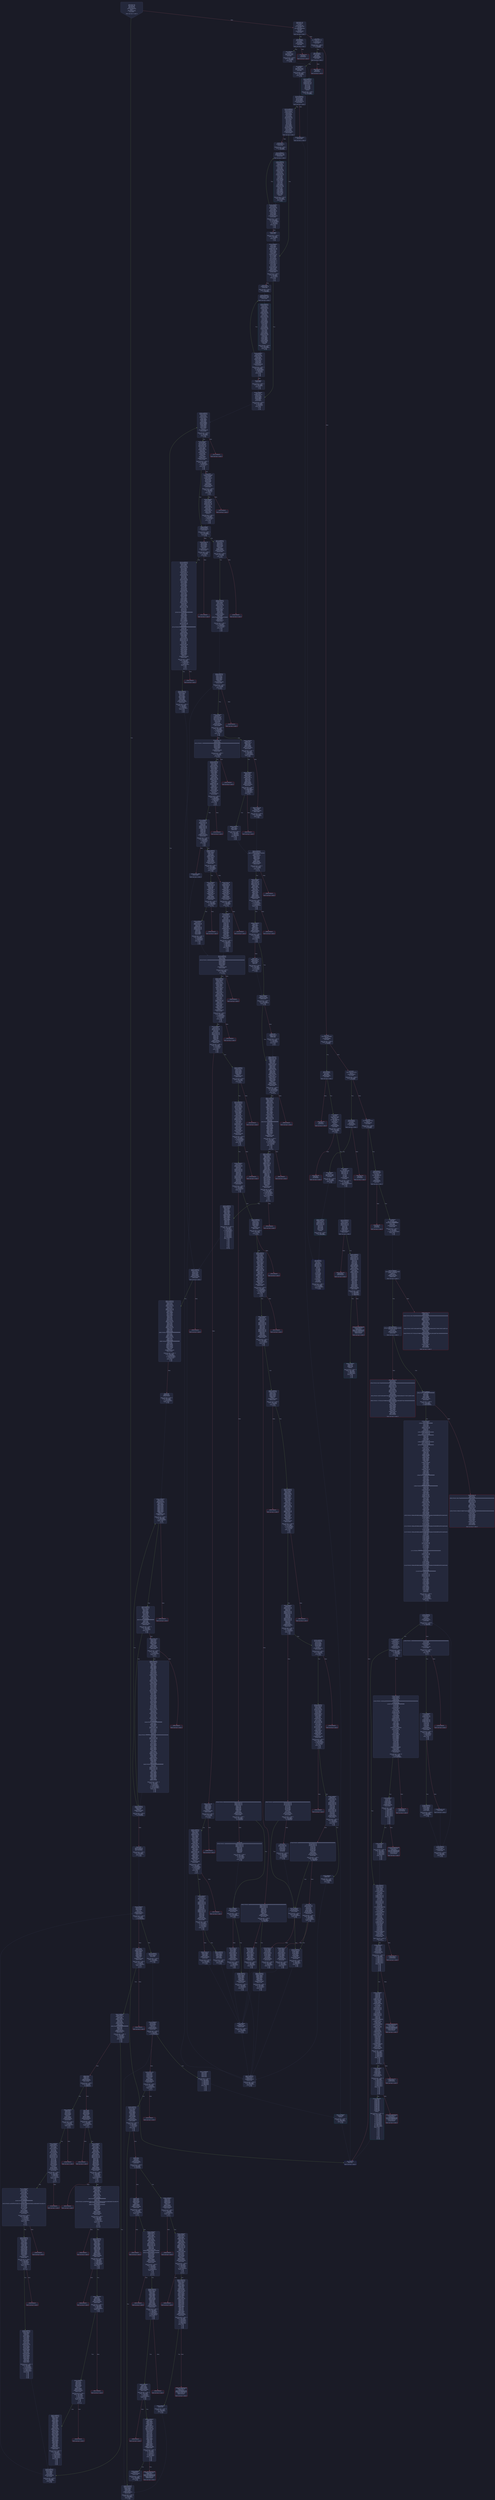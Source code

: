 digraph G {
    node [shape=box, style="filled, rounded", color="#565f89", fontcolor="#c0caf5", fontname="Helvetica", fillcolor="#24283b"];
    edge [color="#414868", fontcolor="#c0caf5", fontname="Helvetica"];
    bgcolor="#1a1b26";
    0 [ label = "[00] PUSH1 80
[02] PUSH1 40
[04] MSTORE
[05] PUSH1 04
[07] CALLDATASIZE
[08] LT
[09] PUSH2 004d
[0c] JUMPI

Stack size req: 0, sizeΔ: 0
" shape = invhouse]
    1 [ label = "[0d] PUSH1 e0
[0f] PUSH1 02
[11] EXP
[12] PUSH1 00
[14] CALLDATALOAD
[15] DIV
[16] PUSH4 6bc0b3ba
[1b] DUP2
[1c] EQ
[1d] PUSH2 004f
[20] JUMPI

Stack size req: 0, sizeΔ: 1
"]
    2 [ label = "[21] DUP1
[22] PUSH4 c7033137
[27] EQ
[28] PUSH2 0080
[2b] JUMPI

Stack size req: 1, sizeΔ: 0
Entry->Op usage:
	0->39:EQ:1
"]
    3 [ label = "[2c] DUP1
[2d] PUSH4 ce5494bb
[32] EQ
[33] PUSH2 0095
[36] JUMPI

Stack size req: 1, sizeΔ: 0
Entry->Op usage:
	0->50:EQ:1
"]
    4 [ label = "[37] DUP1
[38] PUSH4 d7cee31e
[3d] EQ
[3e] PUSH2 00c8
[41] JUMPI

Stack size req: 1, sizeΔ: 0
Entry->Op usage:
	0->61:EQ:1
"]
    5 [ label = "[42] DUP1
[43] PUSH4 da737613
[48] EQ
[49] PUSH2 00dd
[4c] JUMPI

Stack size req: 1, sizeΔ: 0
Entry->Op usage:
	0->72:EQ:1
"]
    6 [ label = "[4d] JUMPDEST
[4e] STOP

Stack size req: 0, sizeΔ: 0
" color = "darkblue"]
    7 [ label = "[4f] JUMPDEST
[50] CALLVALUE
[51] DUP1
[52] ISZERO
[53] PUSH2 005b
[56] JUMPI

Stack size req: 0, sizeΔ: 1
"]
    8 [ label = "[57] PUSH1 00
[59] DUP1
[5a] REVERT

Stack size req: 0, sizeΔ: 0
" color = "red"]
    9 [ label = "[5b] JUMPDEST
[5c] POP
[5d] PUSH2 0064
[60] PUSH2 0107
[63] JUMP

Stack size req: 1, sizeΔ: 0
Entry->Op usage:
	0->92:POP:0
Entry->Exit:
	0->😵
"]
    10 [ label = "[64] JUMPDEST
[65] PUSH1 40
[67] DUP1
[68] MLOAD
[69] PUSH1 01
[6b] PUSH1 a0
[6d] PUSH1 02
[6f] EXP
[70] SUB
[71] SWAP1
[72] SWAP3
[73] AND
[74] DUP3
[75] MSTORE
[76] MLOAD
[77] SWAP1
[78] DUP2
[79] SWAP1
[7a] SUB
[7b] PUSH1 20
[7d] ADD
[7e] SWAP1
[7f] RETURN

Stack size req: 1, sizeΔ: -1
Entry->Op usage:
	0->115:AND:0
	0->117:MSTORE:1
Entry->Exit:
	0->😵
" color = "darkblue"]
    11 [ label = "[80] JUMPDEST
[81] CALLVALUE
[82] DUP1
[83] ISZERO
[84] PUSH2 008c
[87] JUMPI

Stack size req: 0, sizeΔ: 1
"]
    12 [ label = "[88] PUSH1 00
[8a] DUP1
[8b] REVERT

Stack size req: 0, sizeΔ: 0
" color = "red"]
    13 [ label = "[8c] JUMPDEST
[8d] POP
[8e] PUSH2 004d
[91] PUSH2 0116
[94] JUMP

Stack size req: 1, sizeΔ: 0
Entry->Op usage:
	0->141:POP:0
Entry->Exit:
	0->😵
"]
    14 [ label = "[95] JUMPDEST
[96] CALLVALUE
[97] DUP1
[98] ISZERO
[99] PUSH2 00a1
[9c] JUMPI

Stack size req: 0, sizeΔ: 1
"]
    15 [ label = "[9d] PUSH1 00
[9f] DUP1
[a0] REVERT

Stack size req: 0, sizeΔ: 0
" color = "red"]
    16 [ label = "[a1] JUMPDEST
[a2] POP
[a3] PUSH2 004d
[a6] PUSH1 04
[a8] DUP1
[a9] CALLDATASIZE
[aa] SUB
[ab] PUSH1 20
[ad] DUP2
[ae] LT
[af] ISZERO
[b0] PUSH2 00b8
[b3] JUMPI

Stack size req: 1, sizeΔ: 2
Entry->Op usage:
	0->162:POP:0
Entry->Exit:
	0->😵
"]
    17 [ label = "[b4] PUSH1 00
[b6] DUP1
[b7] REVERT

Stack size req: 0, sizeΔ: 0
" color = "red"]
    18 [ label = "[b8] JUMPDEST
[b9] POP
[ba] CALLDATALOAD
[bb] PUSH1 01
[bd] PUSH1 a0
[bf] PUSH1 02
[c1] EXP
[c2] SUB
[c3] AND
[c4] PUSH2 0e19
[c7] JUMP

Stack size req: 2, sizeΔ: -1
Entry->Op usage:
	0->185:POP:0
	1->186:CALLDATALOAD:0
Entry->Exit:
	0->😵
	1->😵
"]
    19 [ label = "[c8] JUMPDEST
[c9] CALLVALUE
[ca] DUP1
[cb] ISZERO
[cc] PUSH2 00d4
[cf] JUMPI

Stack size req: 0, sizeΔ: 1
"]
    20 [ label = "[d0] PUSH1 00
[d2] DUP1
[d3] REVERT

Stack size req: 0, sizeΔ: 0
" color = "red"]
    21 [ label = "[d4] JUMPDEST
[d5] POP
[d6] PUSH2 0064
[d9] PUSH2 0e6a
[dc] JUMP

Stack size req: 1, sizeΔ: 0
Entry->Op usage:
	0->213:POP:0
Entry->Exit:
	0->😵
"]
    22 [ label = "[dd] JUMPDEST
[de] PUSH2 004d
[e1] PUSH1 04
[e3] DUP1
[e4] CALLDATASIZE
[e5] SUB
[e6] PUSH1 20
[e8] DUP2
[e9] LT
[ea] ISZERO
[eb] PUSH2 00f3
[ee] JUMPI

Stack size req: 0, sizeΔ: 3
"]
    23 [ label = "[ef] PUSH1 00
[f1] DUP1
[f2] REVERT

Stack size req: 0, sizeΔ: 0
" color = "red"]
    24 [ label = "[f3] JUMPDEST
[f4] POP
[f5] CALLDATALOAD
[f6] PUSH10 ffffffffffffffffffff
[0101] NOT
[0102] AND
[0103] PUSH2 0e79
[0106] JUMP

Stack size req: 2, sizeΔ: -1
Entry->Op usage:
	0->244:POP:0
	1->245:CALLDATALOAD:0
Entry->Exit:
	0->😵
	1->😵
"]
    25 [ label = "[0107] JUMPDEST
[0108] PUSH1 01
[010a] SLOAD
[010b] PUSH1 01
[010d] PUSH1 a0
[010f] PUSH1 02
[0111] EXP
[0112] SUB
[0113] AND
[0114] DUP2
[0115] JUMP
Indirect!

Stack size req: 1, sizeΔ: 1
Entry->Op usage:
	0->277:JUMP:0
" color = "teal"]
    26 [ label = "[0116] JUMPDEST
[0117] PUSH1 00
[0119] SLOAD
[011a] ISZERO
[011b] ISZERO
[011c] PUSH2 0124
[011f] JUMPI

Stack size req: 0, sizeΔ: 0
"]
    27 [ label = "[0120] PUSH2 0e17
[0123] JUMP

Stack size req: 0, sizeΔ: 0
"]
    28 [ label = "[0124] JUMPDEST
[0125] PUSH1 00
[0127] SLOAD
[0128] PUSH1 40
[012a] DUP1
[012b] MLOAD
[012c] DUP3
[012d] DUP2
[012e] MSTORE
[012f] PUSH1 20
[0131] DUP1
[0132] DUP5
[0133] MUL
[0134] DUP3
[0135] ADD
[0136] ADD
[0137] SWAP1
[0138] SWAP2
[0139] MSTORE
[013a] PUSH1 60
[013c] SWAP2
[013d] DUP1
[013e] ISZERO
[013f] PUSH2 0162
[0142] JUMPI

Stack size req: 0, sizeΔ: 3
"]
    29 [ label = "[0143] DUP2
[0144] PUSH1 20
[0146] ADD

Stack size req: 2, sizeΔ: 1
Entry->Op usage:
	1->326:ADD:1
"]
    30 [ label = "[0147] JUMPDEST
[0148] PUSH2 014f
[014b] PUSH2 13db
[014e] JUMP

Stack size req: 0, sizeΔ: 1
"]
    31 [ label = "[014f] JUMPDEST
[0150] DUP2
[0151] MSTORE
[0152] PUSH1 20
[0154] ADD
[0155] SWAP1
[0156] PUSH1 01
[0158] SWAP1
[0159] SUB
[015a] SWAP1
[015b] DUP2
[015c] PUSH2 0147
[015f] JUMPI

Stack size req: 3, sizeΔ: -1
Entry->Op usage:
	0->337:MSTORE:1
	1->337:MSTORE:0
	1->340:ADD:1
	2->345:SUB:0
Entry->Exit:
	0->😵
	1->😵
	2->😵
"]
    32 [ label = "[0160] SWAP1
[0161] POP

Stack size req: 2, sizeΔ: -1
Entry->Op usage:
	1->353:POP:0
Entry->Exit:
	0->0
	1->😵
"]
    33 [ label = "[0162] JUMPDEST
[0163] POP
[0164] SWAP1
[0165] POP
[0166] PUSH1 60
[0168] PUSH1 00
[016a] DUP1
[016b] SLOAD
[016c] SWAP1
[016d] POP
[016e] PUSH1 40
[0170] MLOAD
[0171] SWAP1
[0172] DUP1
[0173] DUP3
[0174] MSTORE
[0175] DUP1
[0176] PUSH1 20
[0178] MUL
[0179] PUSH1 20
[017b] ADD
[017c] DUP3
[017d] ADD
[017e] PUSH1 40
[0180] MSTORE
[0181] DUP1
[0182] ISZERO
[0183] PUSH2 01a6
[0186] JUMPI

Stack size req: 3, sizeΔ: 1
Entry->Op usage:
	0->355:POP:0
	2->357:POP:0
Entry->Exit:
	0->😵
	1->3
	2->😵
"]
    34 [ label = "[0187] DUP2
[0188] PUSH1 20
[018a] ADD

Stack size req: 2, sizeΔ: 1
Entry->Op usage:
	1->394:ADD:1
"]
    35 [ label = "[018b] JUMPDEST
[018c] PUSH2 0193
[018f] PUSH2 1402
[0192] JUMP

Stack size req: 0, sizeΔ: 1
"]
    36 [ label = "[0193] JUMPDEST
[0194] DUP2
[0195] MSTORE
[0196] PUSH1 20
[0198] ADD
[0199] SWAP1
[019a] PUSH1 01
[019c] SWAP1
[019d] SUB
[019e] SWAP1
[019f] DUP2
[01a0] PUSH2 018b
[01a3] JUMPI

Stack size req: 3, sizeΔ: -1
Entry->Op usage:
	0->405:MSTORE:1
	1->405:MSTORE:0
	1->408:ADD:1
	2->413:SUB:0
Entry->Exit:
	0->😵
	1->😵
	2->😵
"]
    37 [ label = "[01a4] SWAP1
[01a5] POP

Stack size req: 2, sizeΔ: -1
Entry->Op usage:
	1->421:POP:0
Entry->Exit:
	0->0
	1->😵
"]
    38 [ label = "[01a6] JUMPDEST
[01a7] POP
[01a8] PUSH1 00
[01aa] DUP1
[01ab] SLOAD
[01ac] SWAP2
[01ad] SWAP3
[01ae] POP
[01af] SWAP1

Stack size req: 3, sizeΔ: 0
Entry->Op usage:
	0->423:POP:0
	2->430:POP:0
Entry->Exit:
	0->😵
	1->2
	2->😵
"]
    39 [ label = "[01b0] JUMPDEST
[01b1] PUSH1 00
[01b3] DUP1
[01b4] SLOAD
[01b5] PUSH1 00
[01b7] NOT
[01b8] SWAP1
[01b9] SWAP3
[01ba] ADD
[01bb] SWAP2
[01bc] NUMBER
[01bd] SWAP2
[01be] SWAP1
[01bf] DUP4
[01c0] SWAP1
[01c1] DUP2
[01c2] LT
[01c3] PUSH2 01c8
[01c6] JUMPI

Stack size req: 1, sizeΔ: 3
Entry->Op usage:
	0->442:ADD:0
Entry->Exit:
	0->😵
"]
    40 [ label = "[01c7] INVALID

Stack size req: 0, sizeΔ: 0
" color = "red"]
    41 [ label = "[01c8] JUMPDEST
[01c9] SWAP1
[01ca] PUSH1 00
[01cc] MSTORE
[01cd] PUSH1 20
[01cf] PUSH1 00
[01d1] SHA3
[01d2] SWAP1
[01d3] PUSH1 04
[01d5] MUL
[01d6] ADD
[01d7] PUSH1 00
[01d9] ADD
[01da] SLOAD
[01db] LT
[01dc] ISZERO
[01dd] DUP1
[01de] PUSH2 020a
[01e1] JUMPI

Stack size req: 3, sizeΔ: -2
Entry->Op usage:
	0->469:MUL:1
	1->460:MSTORE:1
	2->475:LT:1
Entry->Exit:
	0->😵
	1->😵
	2->😵
"]
    42 [ label = "[01e2] POP
[01e3] PUSH2 0100
[01e6] NUMBER
[01e7] SUB
[01e8] PUSH1 00
[01ea] DUP3
[01eb] DUP2
[01ec] SLOAD
[01ed] DUP2
[01ee] LT
[01ef] ISZERO
[01f0] ISZERO
[01f1] PUSH2 01f6
[01f4] JUMPI

Stack size req: 2, sizeΔ: 2
Entry->Op usage:
	0->482:POP:0
	1->494:LT:0
Entry->Exit:
	0->😵
	1->0, 3
"]
    43 [ label = "[01f5] INVALID

Stack size req: 0, sizeΔ: 0
" color = "red"]
    44 [ label = "[01f6] JUMPDEST
[01f7] SWAP1
[01f8] PUSH1 00
[01fa] MSTORE
[01fb] PUSH1 20
[01fd] PUSH1 00
[01ff] SHA3
[0200] SWAP1
[0201] PUSH1 04
[0203] MUL
[0204] ADD
[0205] PUSH1 00
[0207] ADD
[0208] SLOAD
[0209] LT

Stack size req: 3, sizeΔ: -2
Entry->Op usage:
	0->515:MUL:1
	1->506:MSTORE:1
	2->521:LT:1
Entry->Exit:
	0->😵
	1->😵
	2->😵
"]
    45 [ label = "[020a] JUMPDEST
[020b] ISZERO
[020c] PUSH2 02cc
[020f] JUMPI

Stack size req: 1, sizeΔ: -1
Entry->Op usage:
	0->523:ISZERO:0
Entry->Exit:
	0->😵
"]
    46 [ label = "[0210] PUSH1 00
[0212] DUP1
[0213] SLOAD
[0214] DUP3
[0215] SWAP1
[0216] DUP2
[0217] LT
[0218] PUSH2 021d
[021b] JUMPI

Stack size req: 1, sizeΔ: 2
Entry->Op usage:
	0->535:LT:0
Entry->Exit:
	0->0, 2
"]
    47 [ label = "[021c] INVALID

Stack size req: 0, sizeΔ: 0
" color = "red"]
    48 [ label = "[021d] JUMPDEST
[021e] PUSH1 00
[0220] SWAP2
[0221] DUP3
[0222] MSTORE
[0223] PUSH1 20
[0225] SWAP2
[0226] DUP3
[0227] SWAP1
[0228] SHA3
[0229] PUSH1 40
[022b] DUP1
[022c] MLOAD
[022d] PUSH1 a0
[022f] DUP2
[0230] ADD
[0231] DUP3
[0232] MSTORE
[0233] PUSH1 04
[0235] SWAP4
[0236] SWAP1
[0237] SWAP4
[0238] MUL
[0239] SWAP1
[023a] SWAP2
[023b] ADD
[023c] DUP1
[023d] SLOAD
[023e] DUP4
[023f] MSTORE
[0240] PUSH1 01
[0242] DUP2
[0243] ADD
[0244] SLOAD
[0245] SWAP4
[0246] DUP4
[0247] ADD
[0248] SWAP4
[0249] SWAP1
[024a] SWAP4
[024b] MSTORE
[024c] PUSH1 02
[024e] DUP4
[024f] ADD
[0250] SLOAD
[0251] PUSH1 80
[0253] PUSH1 02
[0255] EXP
[0256] DUP1
[0257] DUP3
[0258] MUL
[0259] PUSH16 ffffffffffffffffffffffffffffffff
[026a] NOT
[026b] AND
[026c] SWAP3
[026d] DUP5
[026e] ADD
[026f] SWAP3
[0270] SWAP1
[0271] SWAP3
[0272] MSTORE
[0273] DIV
[0274] PUSH1 d0
[0276] PUSH1 02
[0278] EXP
[0279] MUL
[027a] PUSH26 ffffffffffffffffffffffffffffffffffffffffffffffffffff
[0295] NOT
[0296] AND
[0297] PUSH1 60
[0299] DUP3
[029a] ADD
[029b] MSTORE
[029c] PUSH1 03
[029e] SWAP1
[029f] SWAP2
[02a0] ADD
[02a1] SLOAD
[02a2] PUSH1 01
[02a4] PUSH1 a0
[02a6] PUSH1 02
[02a8] EXP
[02a9] SUB
[02aa] AND
[02ab] PUSH1 80
[02ad] DUP3
[02ae] ADD
[02af] MSTORE
[02b0] DUP4
[02b1] MLOAD
[02b2] DUP5
[02b3] SWAP1
[02b4] DUP4
[02b5] SWAP1
[02b6] DUP2
[02b7] LT
[02b8] PUSH2 02bd
[02bb] JUMPI

Stack size req: 5, sizeΔ: 1
Entry->Op usage:
	0->568:MUL:1
	1->546:MSTORE:1
	2->695:LT:0
	4->689:MLOAD:0
Entry->Exit:
	0->😵
	1->😵
	2->0, 3
	4->1, 5
"]
    49 [ label = "[02bc] INVALID

Stack size req: 0, sizeΔ: 0
" color = "red"]
    50 [ label = "[02bd] JUMPDEST
[02be] PUSH1 20
[02c0] SWAP1
[02c1] DUP2
[02c2] MUL
[02c3] SWAP1
[02c4] SWAP2
[02c5] ADD
[02c6] ADD
[02c7] MSTORE
[02c8] PUSH2 0934
[02cb] JUMP

Stack size req: 3, sizeΔ: -3
Entry->Op usage:
	0->706:MUL:1
	1->709:ADD:0
	2->711:MSTORE:1
Entry->Exit:
	0->😵
	1->😵
	2->😵
"]
    51 [ label = "[02cc] JUMPDEST
[02cd] PUSH1 00
[02cf] DUP1
[02d0] DUP3
[02d1] DUP2
[02d2] SLOAD
[02d3] DUP2
[02d4] LT
[02d5] ISZERO
[02d6] ISZERO
[02d7] PUSH2 02dc
[02da] JUMPI

Stack size req: 1, sizeΔ: 3
Entry->Op usage:
	0->724:LT:0
Entry->Exit:
	0->0, 3
"]
    52 [ label = "[02db] INVALID

Stack size req: 0, sizeΔ: 0
" color = "red"]
    53 [ label = "[02dc] JUMPDEST
[02dd] PUSH1 00
[02df] SWAP2
[02e0] DUP3
[02e1] MSTORE
[02e2] PUSH1 20
[02e4] DUP3
[02e5] SHA3
[02e6] PUSH1 04
[02e8] SWAP1
[02e9] SWAP2
[02ea] MUL
[02eb] ADD
[02ec] SLOAD
[02ed] BLOCKHASH
[02ee] SWAP2
[02ef] POP
[02f0] PUSH8 0de0b6b3a7640000
[02f9] SWAP1
[02fa] DUP1
[02fb] PUSH1 01
[02fd] DUP2

Stack size req: 3, sizeΔ: 3
Entry->Op usage:
	0->746:MUL:0
	1->737:MSTORE:1
	2->751:POP:0
Entry->Exit:
	0->😵
	1->😵
	2->😵
"]
    54 [ label = "[02fe] JUMPDEST
[02ff] PUSH1 00
[0301] DUP1
[0302] SLOAD
[0303] DUP9
[0304] SWAP1
[0305] DUP2
[0306] LT
[0307] PUSH2 030c
[030a] JUMPI

Stack size req: 7, sizeΔ: 2
Entry->Op usage:
	6->774:LT:0
Entry->Exit:
	6->0, 8
"]
    55 [ label = "[030b] INVALID

Stack size req: 0, sizeΔ: 0
" color = "red"]
    56 [ label = "[030c] JUMPDEST
[030d] POP
[030e] PUSH1 00
[0310] MSTORE
[0311] PUSH1 06
[0313] PUSH1 ff
[0315] DUP3
[0316] AND
[0317] LT
[0318] ISZERO
[0319] PUSH2 0809
[031c] JUMPI

Stack size req: 3, sizeΔ: -2
Entry->Op usage:
	0->781:POP:0
	1->784:MSTORE:1
	2->790:AND:0
	2->791:LT:0
Entry->Exit:
	0->😵
	1->😵
"]
    57 [ label = "[031d] PUSH1 00
[031f] DUP1
[0320] SLOAD
[0321] PUSH32 1300000000000000000000000000000000000000000000000000000000000000
[0342] SWAP2
[0343] SWAP1
[0344] DUP10
[0345] SWAP1
[0346] DUP2
[0347] LT
[0348] PUSH2 034d
[034b] JUMPI

Stack size req: 7, sizeΔ: 3
Entry->Op usage:
	6->839:LT:0
Entry->Exit:
	6->0, 9
"]
    58 [ label = "[034c] INVALID

Stack size req: 0, sizeΔ: 0
" color = "red"]
    59 [ label = "[034d] JUMPDEST
[034e] PUSH1 00
[0350] SWAP2
[0351] DUP3
[0352] MSTORE
[0353] PUSH1 20
[0355] SWAP1
[0356] SWAP2
[0357] SHA3
[0358] PUSH1 04
[035a] SWAP1
[035b] SWAP2
[035c] MUL
[035d] ADD
[035e] PUSH1 02
[0360] ADD
[0361] SLOAD
[0362] PUSH1 80
[0364] PUSH1 02
[0366] EXP
[0367] SWAP1
[0368] DIV
[0369] PUSH1 d0
[036b] PUSH1 02
[036d] EXP
[036e] MUL
[036f] PUSH1 ff
[0371] DUP4
[0372] AND
[0373] PUSH1 06
[0375] DUP2
[0376] LT
[0377] PUSH2 037c
[037a] JUMPI

Stack size req: 4, sizeΔ: 0
Entry->Op usage:
	0->860:MUL:0
	1->850:MSTORE:1
	3->882:AND:0
	3->886:LT:0
Entry->Exit:
	0->😵
	1->😵
	3->0, 3
"]
    60 [ label = "[037b] INVALID

Stack size req: 0, sizeΔ: 0
" color = "red"]
    61 [ label = "[037c] JUMPDEST
[037d] BYTE
[037e] PUSH1 f8
[0380] PUSH1 02
[0382] EXP
[0383] MUL
[0384] PUSH1 01
[0386] PUSH1 f8
[0388] PUSH1 02
[038a] EXP
[038b] SUB
[038c] NOT
[038d] AND
[038e] GT
[038f] ISZERO
[0390] PUSH2 0398
[0393] JUMPI

Stack size req: 3, sizeΔ: -3
Entry->Op usage:
	0->893:BYTE:0
	1->893:BYTE:1
	2->910:GT:1
Entry->Exit:
	0->😵
	1->😵
	2->😵
"]
    62 [ label = "[0394] PUSH2 0801
[0397] JUMP

Stack size req: 0, sizeΔ: 0
"]
    63 [ label = "[0398] JUMPDEST
[0399] PUSH1 01
[039b] SWAP4
[039c] DUP5
[039d] ADD
[039e] SWAP4
[039f] PUSH1 00
[03a1] SWAP1
[03a2] DUP3
[03a3] AND
[03a4] ISZERO
[03a5] ISZERO
[03a6] PUSH2 03e7
[03a9] JUMPI

Stack size req: 4, sizeΔ: 1
Entry->Op usage:
	0->931:AND:0
	0->932:ISZERO:0
	3->925:ADD:1
Entry->Exit:
	3->😵
"]
    64 [ label = "[03aa] PUSH1 04
[03ac] DUP8
[03ad] PUSH1 02
[03af] PUSH1 ff
[03b1] DUP6
[03b2] AND
[03b3] DIV
[03b4] PUSH1 1d
[03b6] ADD
[03b7] PUSH1 ff
[03b9] AND
[03ba] PUSH1 20
[03bc] DUP2
[03bd] LT
[03be] ISZERO
[03bf] ISZERO
[03c0] PUSH2 03c5
[03c3] JUMPI

Stack size req: 7, sizeΔ: 3
Entry->Op usage:
	1->946:AND:0
	1->947:DIV:0
Entry->Exit:
	6->1, 9
"]
    65 [ label = "[03c4] INVALID

Stack size req: 0, sizeΔ: 0
" color = "red"]
    66 [ label = "[03c5] JUMPDEST
[03c6] BYTE
[03c7] PUSH1 f8
[03c9] PUSH1 02
[03cb] EXP
[03cc] MUL
[03cd] PUSH1 01
[03cf] PUSH1 f8
[03d1] PUSH1 02
[03d3] EXP
[03d4] SUB
[03d5] NOT
[03d6] AND
[03d7] SWAP1
[03d8] DUP1
[03d9] PUSH1 02
[03db] EXP
[03dc] DUP3
[03dd] DIV
[03de] SWAP2
[03df] POP
[03e0] POP
[03e1] SWAP1
[03e2] POP
[03e3] PUSH2 0414
[03e6] JUMP

Stack size req: 4, sizeΔ: -3
Entry->Op usage:
	0->966:BYTE:0
	1->966:BYTE:1
	2->987:EXP:1
	2->992:POP:0
	3->994:POP:0
Entry->Exit:
	0->😵
	1->😵
	2->😵
	3->😵
"]
    67 [ label = "[03e7] JUMPDEST
[03e8] DUP7
[03e9] PUSH1 02
[03eb] PUSH1 ff
[03ed] DUP5
[03ee] AND
[03ef] DIV
[03f0] PUSH1 1d
[03f2] ADD
[03f3] PUSH1 ff
[03f5] AND
[03f6] PUSH1 20
[03f8] DUP2
[03f9] LT
[03fa] ISZERO
[03fb] ISZERO
[03fc] PUSH2 0401
[03ff] JUMPI

Stack size req: 7, sizeΔ: 2
Entry->Op usage:
	1->1006:AND:0
	1->1007:DIV:0
Entry->Exit:
	6->1, 8
"]
    68 [ label = "[0400] INVALID

Stack size req: 0, sizeΔ: 0
" color = "red"]
    69 [ label = "[0401] JUMPDEST
[0402] BYTE
[0403] PUSH1 f8
[0405] PUSH1 02
[0407] EXP
[0408] MUL
[0409] PUSH1 0f
[040b] PUSH1 f8
[040d] PUSH1 02
[040f] EXP
[0410] MUL
[0411] AND
[0412] SWAP1
[0413] POP

Stack size req: 3, sizeΔ: -2
Entry->Op usage:
	0->1026:BYTE:0
	1->1026:BYTE:1
	2->1043:POP:0
Entry->Exit:
	0->😵
	1->😵
	2->😵
"]
    70 [ label = "[0414] JUMPDEST
[0415] PUSH1 00
[0417] DUP1
[0418] SLOAD
[0419] PUSH32 1000000000000000000000000000000000000000000000000000000000000000
[043a] SWAP2
[043b] SWAP1
[043c] DUP11
[043d] SWAP1
[043e] DUP2
[043f] LT
[0440] PUSH2 0445
[0443] JUMPI

Stack size req: 8, sizeΔ: 3
Entry->Op usage:
	7->1087:LT:0
Entry->Exit:
	7->0, 10
"]
    71 [ label = "[0444] INVALID

Stack size req: 0, sizeΔ: 0
" color = "red"]
    72 [ label = "[0445] JUMPDEST
[0446] PUSH1 00
[0448] SWAP2
[0449] DUP3
[044a] MSTORE
[044b] PUSH1 20
[044d] SWAP1
[044e] SWAP2
[044f] SHA3
[0450] PUSH1 04
[0452] SWAP1
[0453] SWAP2
[0454] MUL
[0455] ADD
[0456] PUSH1 02
[0458] ADD
[0459] SLOAD
[045a] PUSH1 80
[045c] PUSH1 02
[045e] EXP
[045f] SWAP1
[0460] DIV
[0461] PUSH1 d0
[0463] PUSH1 02
[0465] EXP
[0466] MUL
[0467] PUSH1 ff
[0469] DUP5
[046a] AND
[046b] PUSH1 06
[046d] DUP2
[046e] LT
[046f] PUSH2 0474
[0472] JUMPI

Stack size req: 5, sizeΔ: 0
Entry->Op usage:
	0->1108:MUL:0
	1->1098:MSTORE:1
	4->1130:AND:0
	4->1134:LT:0
Entry->Exit:
	0->😵
	1->😵
	4->0, 4
"]
    73 [ label = "[0473] INVALID

Stack size req: 0, sizeΔ: 0
" color = "red"]
    74 [ label = "[0474] JUMPDEST
[0475] BYTE
[0476] PUSH1 f8
[0478] PUSH1 02
[047a] EXP
[047b] MUL
[047c] PUSH1 01
[047e] PUSH1 f8
[0480] PUSH1 02
[0482] EXP
[0483] SUB
[0484] NOT
[0485] AND
[0486] LT
[0487] ISZERO
[0488] PUSH2 0503
[048b] JUMPI

Stack size req: 3, sizeΔ: -3
Entry->Op usage:
	0->1141:BYTE:0
	1->1141:BYTE:1
	2->1158:LT:1
Entry->Exit:
	0->😵
	1->😵
	2->😵
"]
    75 [ label = "[048c] PUSH1 00
[048e] DUP1
[048f] SLOAD
[0490] DUP10
[0491] SWAP1
[0492] DUP2
[0493] LT
[0494] PUSH2 0499
[0497] JUMPI

Stack size req: 8, sizeΔ: 2
Entry->Op usage:
	7->1171:LT:0
Entry->Exit:
	7->0, 9
"]
    76 [ label = "[0498] INVALID

Stack size req: 0, sizeΔ: 0
" color = "red"]
    77 [ label = "[0499] JUMPDEST
[049a] PUSH1 00
[049c] SWAP2
[049d] DUP3
[049e] MSTORE
[049f] PUSH1 20
[04a1] SWAP1
[04a2] SWAP2
[04a3] SHA3
[04a4] PUSH1 04
[04a6] SWAP1
[04a7] SWAP2
[04a8] MUL
[04a9] ADD
[04aa] PUSH1 02
[04ac] ADD
[04ad] SLOAD
[04ae] PUSH1 80
[04b0] PUSH1 02
[04b2] EXP
[04b3] SWAP1
[04b4] DIV
[04b5] PUSH1 d0
[04b7] PUSH1 02
[04b9] EXP
[04ba] MUL
[04bb] PUSH1 ff
[04bd] DUP4
[04be] AND
[04bf] PUSH1 06
[04c1] DUP2
[04c2] LT
[04c3] PUSH2 04c8
[04c6] JUMPI

Stack size req: 4, sizeΔ: 0
Entry->Op usage:
	0->1192:MUL:0
	1->1182:MSTORE:1
	3->1214:AND:0
	3->1218:LT:0
Entry->Exit:
	0->😵
	1->😵
	3->0, 3
"]
    78 [ label = "[04c7] INVALID

Stack size req: 0, sizeΔ: 0
" color = "red"]
    79 [ label = "[04c8] JUMPDEST
[04c9] BYTE
[04ca] PUSH1 f8
[04cc] PUSH1 02
[04ce] EXP
[04cf] MUL
[04d0] PUSH1 01
[04d2] PUSH1 f8
[04d4] PUSH1 02
[04d6] EXP
[04d7] SUB
[04d8] NOT
[04d9] AND
[04da] DUP2
[04db] PUSH1 01
[04dd] PUSH1 f8
[04df] PUSH1 02
[04e1] EXP
[04e2] SUB
[04e3] NOT
[04e4] AND
[04e5] EQ
[04e6] ISZERO
[04e7] PUSH2 04f5
[04ea] JUMPI

Stack size req: 3, sizeΔ: -2
Entry->Op usage:
	0->1225:BYTE:0
	1->1225:BYTE:1
	2->1252:AND:1
	2->1253:EQ:0
Entry->Exit:
	0->😵
	1->😵
"]
    80 [ label = "[04eb] PUSH1 01
[04ed] SWAP1
[04ee] SWAP4
[04ef] ADD
[04f0] SWAP3
[04f1] PUSH2 04fd
[04f4] JUMP

Stack size req: 4, sizeΔ: 0
Entry->Op usage:
	3->1263:ADD:0
Entry->Exit:
	3->😵
"]
    81 [ label = "[04f5] JUMPDEST
[04f6] PUSH1 f0
[04f8] SWAP3
[04f9] SWAP1
[04fa] SWAP3
[04fb] MUL
[04fc] SWAP2

Stack size req: 3, sizeΔ: 0
Entry->Op usage:
	2->1275:MUL:1
Entry->Exit:
	2->😵
"]
    82 [ label = "[04fd] JUMPDEST
[04fe] POP
[04ff] PUSH2 0801
[0502] JUMP

Stack size req: 1, sizeΔ: -1
Entry->Op usage:
	0->1278:POP:0
Entry->Exit:
	0->😵
"]
    83 [ label = "[0503] JUMPDEST
[0504] PUSH1 00
[0506] DUP1
[0507] SLOAD
[0508] DUP10
[0509] SWAP1
[050a] DUP2
[050b] LT
[050c] PUSH2 0511
[050f] JUMPI

Stack size req: 8, sizeΔ: 2
Entry->Op usage:
	7->1291:LT:0
Entry->Exit:
	7->0, 9
"]
    84 [ label = "[0510] INVALID

Stack size req: 0, sizeΔ: 0
" color = "red"]
    85 [ label = "[0511] JUMPDEST
[0512] PUSH1 00
[0514] SWAP2
[0515] DUP3
[0516] MSTORE
[0517] PUSH1 20
[0519] SWAP1
[051a] SWAP2
[051b] SHA3
[051c] PUSH1 04
[051e] SWAP1
[051f] SWAP2
[0520] MUL
[0521] ADD
[0522] PUSH1 02
[0524] ADD
[0525] SLOAD
[0526] PUSH1 80
[0528] PUSH1 02
[052a] EXP
[052b] SWAP1
[052c] DIV
[052d] PUSH1 d0
[052f] PUSH1 02
[0531] EXP
[0532] MUL
[0533] PUSH1 ff
[0535] DUP4
[0536] AND
[0537] PUSH1 06
[0539] DUP2
[053a] LT
[053b] PUSH2 0540
[053e] JUMPI

Stack size req: 4, sizeΔ: 0
Entry->Op usage:
	0->1312:MUL:0
	1->1302:MSTORE:1
	3->1334:AND:0
	3->1338:LT:0
Entry->Exit:
	0->😵
	1->😵
	3->0, 3
"]
    86 [ label = "[053f] INVALID

Stack size req: 0, sizeΔ: 0
" color = "red"]
    87 [ label = "[0540] JUMPDEST
[0541] BYTE
[0542] PUSH1 f8
[0544] PUSH1 02
[0546] EXP
[0547] MUL
[0548] PUSH1 01
[054a] PUSH1 f8
[054c] PUSH1 02
[054e] EXP
[054f] SUB
[0550] NOT
[0551] AND
[0552] PUSH1 10
[0554] PUSH1 f8
[0556] PUSH1 02
[0558] EXP
[0559] MUL
[055a] EQ
[055b] ISZERO
[055c] PUSH2 05e5
[055f] JUMPI

Stack size req: 2, sizeΔ: -2
Entry->Op usage:
	0->1345:BYTE:0
	1->1345:BYTE:1
Entry->Exit:
	0->😵
	1->😵
"]
    88 [ label = "[0560] PUSH32 0900000000000000000000000000000000000000000000000000000000000000
[0581] PUSH1 01
[0583] PUSH1 f8
[0585] PUSH1 02
[0587] EXP
[0588] SUB
[0589] NOT
[058a] DUP3
[058b] AND
[058c] GT
[058d] DUP1
[058e] ISZERO
[058f] PUSH2 05c1
[0592] JUMPI

Stack size req: 1, sizeΔ: 1
Entry->Op usage:
	0->1419:AND:0
	0->1420:GT:0
"]
    89 [ label = "[0593] POP
[0594] PUSH32 1000000000000000000000000000000000000000000000000000000000000000
[05b5] PUSH1 01
[05b7] PUSH1 f8
[05b9] PUSH1 02
[05bb] EXP
[05bc] SUB
[05bd] NOT
[05be] DUP3
[05bf] AND
[05c0] LT

Stack size req: 2, sizeΔ: 0
Entry->Op usage:
	0->1427:POP:0
	1->1471:AND:0
	1->1472:LT:0
Entry->Exit:
	0->😵
"]
    90 [ label = "[05c1] JUMPDEST
[05c2] ISZERO
[05c3] PUSH2 05d8
[05c6] JUMPI

Stack size req: 1, sizeΔ: -1
Entry->Op usage:
	0->1474:ISZERO:0
Entry->Exit:
	0->😵
"]
    91 [ label = "[05c7] PUSH1 01
[05c9] SWAP1
[05ca] SWAP4
[05cb] ADD
[05cc] SWAP3
[05cd] PUSH1 06
[05cf] SWAP3
[05d0] SWAP1
[05d1] SWAP3
[05d2] MUL
[05d3] SWAP2
[05d4] PUSH2 04fd
[05d7] JUMP

Stack size req: 4, sizeΔ: 0
Entry->Op usage:
	2->1490:MUL:1
	3->1483:ADD:0
Entry->Exit:
	2->😵
	3->😵
"]
    92 [ label = "[05d8] JUMPDEST
[05d9] PUSH1 a0
[05db] SWAP3
[05dc] SWAP1
[05dd] SWAP3
[05de] MUL
[05df] SWAP2
[05e0] POP
[05e1] PUSH2 0801
[05e4] JUMP

Stack size req: 3, sizeΔ: -1
Entry->Op usage:
	0->1504:POP:0
	2->1502:MUL:1
Entry->Exit:
	0->😵
	2->😵
"]
    93 [ label = "[05e5] JUMPDEST
[05e6] PUSH1 00
[05e8] DUP1
[05e9] SLOAD
[05ea] DUP10
[05eb] SWAP1
[05ec] DUP2
[05ed] LT
[05ee] PUSH2 05f3
[05f1] JUMPI

Stack size req: 8, sizeΔ: 2
Entry->Op usage:
	7->1517:LT:0
Entry->Exit:
	7->0, 9
"]
    94 [ label = "[05f2] INVALID

Stack size req: 0, sizeΔ: 0
" color = "red"]
    95 [ label = "[05f3] JUMPDEST
[05f4] PUSH1 00
[05f6] SWAP2
[05f7] DUP3
[05f8] MSTORE
[05f9] PUSH1 20
[05fb] SWAP1
[05fc] SWAP2
[05fd] SHA3
[05fe] PUSH1 04
[0600] SWAP1
[0601] SWAP2
[0602] MUL
[0603] ADD
[0604] PUSH1 02
[0606] ADD
[0607] SLOAD
[0608] PUSH1 80
[060a] PUSH1 02
[060c] EXP
[060d] SWAP1
[060e] DIV
[060f] PUSH1 d0
[0611] PUSH1 02
[0613] EXP
[0614] MUL
[0615] PUSH1 ff
[0617] DUP4
[0618] AND
[0619] PUSH1 06
[061b] DUP2
[061c] LT
[061d] PUSH2 0622
[0620] JUMPI

Stack size req: 4, sizeΔ: 0
Entry->Op usage:
	0->1538:MUL:0
	1->1528:MSTORE:1
	3->1560:AND:0
	3->1564:LT:0
Entry->Exit:
	0->😵
	1->😵
	3->0, 3
"]
    96 [ label = "[0621] INVALID

Stack size req: 0, sizeΔ: 0
" color = "red"]
    97 [ label = "[0622] JUMPDEST
[0623] BYTE
[0624] PUSH1 f8
[0626] PUSH1 02
[0628] EXP
[0629] MUL
[062a] PUSH1 01
[062c] PUSH1 f8
[062e] PUSH1 02
[0630] EXP
[0631] SUB
[0632] NOT
[0633] AND
[0634] PUSH1 11
[0636] PUSH1 f8
[0638] PUSH1 02
[063a] EXP
[063b] MUL
[063c] EQ
[063d] ISZERO
[063e] PUSH2 0692
[0641] JUMPI

Stack size req: 2, sizeΔ: -2
Entry->Op usage:
	0->1571:BYTE:0
	1->1571:BYTE:1
Entry->Exit:
	0->😵
	1->😵
"]
    98 [ label = "[0642] PUSH32 0a00000000000000000000000000000000000000000000000000000000000000
[0663] PUSH1 01
[0665] PUSH1 f8
[0667] PUSH1 02
[0669] EXP
[066a] SUB
[066b] NOT
[066c] DUP3
[066d] AND
[066e] LT
[066f] ISZERO
[0670] PUSH2 0685
[0673] JUMPI

Stack size req: 1, sizeΔ: 0
Entry->Op usage:
	0->1645:AND:0
	0->1646:LT:0
"]
    99 [ label = "[0674] PUSH1 01
[0676] SWAP1
[0677] SWAP4
[0678] ADD
[0679] SWAP3
[067a] PUSH1 0a
[067c] SWAP3
[067d] SWAP1
[067e] SWAP3
[067f] MUL
[0680] SWAP2
[0681] PUSH2 04fd
[0684] JUMP

Stack size req: 4, sizeΔ: 0
Entry->Op usage:
	2->1663:MUL:1
	3->1656:ADD:0
Entry->Exit:
	2->😵
	3->😵
"]
    100 [ label = "[0685] JUMPDEST
[0686] PUSH1 60
[0688] SWAP3
[0689] SWAP1
[068a] SWAP3
[068b] MUL
[068c] SWAP2
[068d] POP
[068e] PUSH2 0801
[0691] JUMP

Stack size req: 3, sizeΔ: -1
Entry->Op usage:
	0->1677:POP:0
	2->1675:MUL:1
Entry->Exit:
	0->😵
	2->😵
"]
    101 [ label = "[0692] JUMPDEST
[0693] PUSH1 00
[0695] DUP1
[0696] SLOAD
[0697] DUP10
[0698] SWAP1
[0699] DUP2
[069a] LT
[069b] PUSH2 06a0
[069e] JUMPI

Stack size req: 8, sizeΔ: 2
Entry->Op usage:
	7->1690:LT:0
Entry->Exit:
	7->0, 9
"]
    102 [ label = "[069f] INVALID

Stack size req: 0, sizeΔ: 0
" color = "red"]
    103 [ label = "[06a0] JUMPDEST
[06a1] PUSH1 00
[06a3] SWAP2
[06a4] DUP3
[06a5] MSTORE
[06a6] PUSH1 20
[06a8] SWAP1
[06a9] SWAP2
[06aa] SHA3
[06ab] PUSH1 04
[06ad] SWAP1
[06ae] SWAP2
[06af] MUL
[06b0] ADD
[06b1] PUSH1 02
[06b3] ADD
[06b4] SLOAD
[06b5] PUSH1 80
[06b7] PUSH1 02
[06b9] EXP
[06ba] SWAP1
[06bb] DIV
[06bc] PUSH1 d0
[06be] PUSH1 02
[06c0] EXP
[06c1] MUL
[06c2] PUSH1 ff
[06c4] DUP4
[06c5] AND
[06c6] PUSH1 06
[06c8] DUP2
[06c9] LT
[06ca] PUSH2 06cf
[06cd] JUMPI

Stack size req: 4, sizeΔ: 0
Entry->Op usage:
	0->1711:MUL:0
	1->1701:MSTORE:1
	3->1733:AND:0
	3->1737:LT:0
Entry->Exit:
	0->😵
	1->😵
	3->0, 3
"]
    104 [ label = "[06ce] INVALID

Stack size req: 0, sizeΔ: 0
" color = "red"]
    105 [ label = "[06cf] JUMPDEST
[06d0] BYTE
[06d1] PUSH1 f8
[06d3] PUSH1 02
[06d5] EXP
[06d6] MUL
[06d7] PUSH1 01
[06d9] PUSH1 f8
[06db] PUSH1 02
[06dd] EXP
[06de] SUB
[06df] NOT
[06e0] AND
[06e1] PUSH1 12
[06e3] PUSH1 f8
[06e5] PUSH1 02
[06e7] EXP
[06e8] MUL
[06e9] EQ
[06ea] ISZERO
[06eb] PUSH2 0750
[06ee] JUMPI

Stack size req: 2, sizeΔ: -2
Entry->Op usage:
	0->1744:BYTE:0
	1->1744:BYTE:1
Entry->Exit:
	0->😵
	1->😵
"]
    106 [ label = "[06ef] PUSH32 0a00000000000000000000000000000000000000000000000000000000000000
[0710] PUSH1 01
[0712] PUSH1 f8
[0714] PUSH1 02
[0716] EXP
[0717] SUB
[0718] NOT
[0719] DUP3
[071a] AND
[071b] LT
[071c] DUP1
[071d] ISZERO
[071e] PUSH2 072c
[0721] JUMPI

Stack size req: 1, sizeΔ: 1
Entry->Op usage:
	0->1818:AND:0
	0->1819:LT:0
"]
    107 [ label = "[0722] POP
[0723] PUSH1 f8
[0725] PUSH1 02
[0727] EXP
[0728] DUP1
[0729] DUP3
[072a] AND
[072b] EQ

Stack size req: 2, sizeΔ: 0
Entry->Op usage:
	0->1826:POP:0
	1->1834:AND:0
	1->1835:EQ:0
Entry->Exit:
	0->😵
"]
    108 [ label = "[072c] JUMPDEST
[072d] ISZERO
[072e] PUSH2 0743
[0731] JUMPI

Stack size req: 1, sizeΔ: -1
Entry->Op usage:
	0->1837:ISZERO:0
Entry->Exit:
	0->😵
"]
    109 [ label = "[0732] PUSH1 01
[0734] SWAP1
[0735] SWAP4
[0736] ADD
[0737] SWAP3
[0738] PUSH1 05
[073a] SWAP3
[073b] SWAP1
[073c] SWAP3
[073d] MUL
[073e] SWAP2
[073f] PUSH2 04fd
[0742] JUMP

Stack size req: 4, sizeΔ: 0
Entry->Op usage:
	2->1853:MUL:1
	3->1846:ADD:0
Entry->Exit:
	2->😵
	3->😵
"]
    110 [ label = "[0743] JUMPDEST
[0744] PUSH1 b0
[0746] SWAP3
[0747] SWAP1
[0748] SWAP3
[0749] MUL
[074a] SWAP2
[074b] POP
[074c] PUSH2 0801
[074f] JUMP

Stack size req: 3, sizeΔ: -1
Entry->Op usage:
	0->1867:POP:0
	2->1865:MUL:1
Entry->Exit:
	0->😵
	2->😵
"]
    111 [ label = "[0750] JUMPDEST
[0751] PUSH1 00
[0753] DUP1
[0754] SLOAD
[0755] DUP10
[0756] SWAP1
[0757] DUP2
[0758] LT
[0759] PUSH2 075e
[075c] JUMPI

Stack size req: 8, sizeΔ: 2
Entry->Op usage:
	7->1880:LT:0
Entry->Exit:
	7->0, 9
"]
    112 [ label = "[075d] INVALID

Stack size req: 0, sizeΔ: 0
" color = "red"]
    113 [ label = "[075e] JUMPDEST
[075f] PUSH1 00
[0761] SWAP2
[0762] DUP3
[0763] MSTORE
[0764] PUSH1 20
[0766] SWAP1
[0767] SWAP2
[0768] SHA3
[0769] PUSH1 04
[076b] SWAP1
[076c] SWAP2
[076d] MUL
[076e] ADD
[076f] PUSH1 02
[0771] ADD
[0772] SLOAD
[0773] PUSH1 80
[0775] PUSH1 02
[0777] EXP
[0778] SWAP1
[0779] DIV
[077a] PUSH1 d0
[077c] PUSH1 02
[077e] EXP
[077f] MUL
[0780] PUSH1 ff
[0782] DUP4
[0783] AND
[0784] PUSH1 06
[0786] DUP2
[0787] LT
[0788] PUSH2 078d
[078b] JUMPI

Stack size req: 4, sizeΔ: 0
Entry->Op usage:
	0->1901:MUL:0
	1->1891:MSTORE:1
	3->1923:AND:0
	3->1927:LT:0
Entry->Exit:
	0->😵
	1->😵
	3->0, 3
"]
    114 [ label = "[078c] INVALID

Stack size req: 0, sizeΔ: 0
" color = "red"]
    115 [ label = "[078d] JUMPDEST
[078e] BYTE
[078f] PUSH1 f8
[0791] PUSH1 02
[0793] EXP
[0794] MUL
[0795] PUSH1 01
[0797] PUSH1 f8
[0799] PUSH1 02
[079b] EXP
[079c] SUB
[079d] NOT
[079e] AND
[079f] PUSH1 13
[07a1] PUSH1 f8
[07a3] PUSH1 02
[07a5] EXP
[07a6] MUL
[07a7] EQ
[07a8] ISZERO
[07a9] PUSH2 07ff
[07ac] JUMPI

Stack size req: 2, sizeΔ: -2
Entry->Op usage:
	0->1934:BYTE:0
	1->1934:BYTE:1
Entry->Exit:
	0->😵
	1->😵
"]
    116 [ label = "[07ad] PUSH32 0a00000000000000000000000000000000000000000000000000000000000000
[07ce] PUSH1 01
[07d0] PUSH1 f8
[07d2] PUSH1 02
[07d4] EXP
[07d5] SUB
[07d6] NOT
[07d7] DUP3
[07d8] AND
[07d9] LT
[07da] DUP1
[07db] ISZERO
[07dc] PUSH2 072c
[07df] JUMPI

Stack size req: 1, sizeΔ: 1
Entry->Op usage:
	0->2008:AND:0
	0->2009:LT:0
"]
    117 [ label = "[07e0] POP
[07e1] PUSH1 f8
[07e3] PUSH1 02
[07e5] EXP
[07e6] DUP2
[07e7] AND
[07e8] ISZERO
[07e9] ISZERO
[07ea] PUSH2 0743
[07ed] JUMPI

Stack size req: 2, sizeΔ: -1
Entry->Op usage:
	0->2016:POP:0
	1->2023:AND:0
	1->2024:ISZERO:0
Entry->Exit:
	0->😵
"]
    118 [ label = "[07ee] PUSH1 01
[07f0] SWAP1
[07f1] SWAP4
[07f2] ADD
[07f3] SWAP3
[07f4] PUSH1 05
[07f6] SWAP3
[07f7] SWAP1
[07f8] SWAP3
[07f9] MUL
[07fa] SWAP2
[07fb] PUSH2 04fd
[07fe] JUMP

Stack size req: 4, sizeΔ: 0
Entry->Op usage:
	2->2041:MUL:1
	3->2034:ADD:0
Entry->Exit:
	2->😵
	3->😵
"]
    119 [ label = "[07ff] JUMPDEST
[0800] POP

Stack size req: 1, sizeΔ: -1
Entry->Op usage:
	0->2048:POP:0
Entry->Exit:
	0->😵
"]
    120 [ label = "[0801] JUMPDEST
[0802] PUSH1 01
[0804] ADD
[0805] PUSH2 02fe
[0808] JUMP

Stack size req: 1, sizeΔ: 0
Entry->Op usage:
	0->2052:ADD:1
Entry->Exit:
	0->😵
"]
    121 [ label = "[0809] JUMPDEST
[080a] POP
[080b] PUSH1 ff
[080d] DUP3
[080e] AND
[080f] ISZERO
[0810] ISZERO
[0811] PUSH2 081d
[0814] JUMPI

Stack size req: 3, sizeΔ: -1
Entry->Op usage:
	0->2058:POP:0
	2->2062:AND:0
	2->2063:ISZERO:0
Entry->Exit:
	0->😵
"]
    122 [ label = "[0815] PUSH1 00
[0817] SWAP4
[0818] POP
[0819] PUSH2 0834
[081c] JUMP

Stack size req: 4, sizeΔ: 0
Entry->Op usage:
	3->2072:POP:0
Entry->Exit:
	3->😵
"]
    123 [ label = "[081d] JUMPDEST
[081e] DUP1
[081f] DUP4
[0820] PUSH1 ff
[0822] AND
[0823] PUSH1 10
[0825] EXP
[0826] DUP6
[0827] MUL
[0828] DUP2
[0829] ISZERO
[082a] ISZERO
[082b] PUSH2 0830
[082e] JUMPI

Stack size req: 4, sizeΔ: 2
Entry->Op usage:
	0->2089:ISZERO:0
	2->2082:AND:1
	2->2085:EXP:1
	3->2087:MUL:0
Entry->Exit:
	0->1, 2
"]
    124 [ label = "[082f] INVALID

Stack size req: 0, sizeΔ: 0
" color = "red"]
    125 [ label = "[0830] JUMPDEST
[0831] DIV
[0832] SWAP4
[0833] POP

Stack size req: 6, sizeΔ: -2
Entry->Op usage:
	0->2097:DIV:0
	1->2097:DIV:1
	5->2099:POP:0
Entry->Exit:
	0->😵
	1->😵
	5->😵
"]
    126 [ label = "[0834] JUMPDEST
[0835] PUSH1 00
[0837] PUSH8 0de0b6b3a7640000
[0840] DUP6
[0841] PUSH1 00
[0843] DUP10
[0844] DUP2
[0845] SLOAD
[0846] DUP2
[0847] LT
[0848] ISZERO
[0849] ISZERO
[084a] PUSH2 084f
[084d] JUMPI

Stack size req: 6, sizeΔ: 5
Entry->Op usage:
	5->2119:LT:0
Entry->Exit:
	3->2, 8
	5->0, 10
"]
    127 [ label = "[084e] INVALID

Stack size req: 0, sizeΔ: 0
" color = "red"]
    128 [ label = "[084f] JUMPDEST
[0850] SWAP1
[0851] PUSH1 00
[0853] MSTORE
[0854] PUSH1 20
[0856] PUSH1 00
[0858] SHA3
[0859] SWAP1
[085a] PUSH1 04
[085c] MUL
[085d] ADD
[085e] PUSH1 01
[0860] ADD
[0861] SLOAD
[0862] MUL
[0863] DUP2
[0864] ISZERO
[0865] ISZERO
[0866] PUSH2 086b
[0869] JUMPI

Stack size req: 4, sizeΔ: -2
Entry->Op usage:
	0->2140:MUL:1
	1->2131:MSTORE:1
	2->2146:MUL:1
	3->2148:ISZERO:0
Entry->Exit:
	0->😵
	1->😵
	2->😵
"]
    129 [ label = "[086a] INVALID

Stack size req: 0, sizeΔ: 0
" color = "red"]
    130 [ label = "[086b] JUMPDEST
[086c] DIV
[086d] SWAP1
[086e] POP
[086f] DUP1
[0870] ISZERO
[0871] DUP1
[0872] ISZERO
[0873] PUSH2 087f
[0876] JUMPI

Stack size req: 3, sizeΔ: -1
Entry->Op usage:
	0->2156:DIV:0
	1->2156:DIV:1
	2->2158:POP:0
Entry->Exit:
	0->😵
	1->😵
	2->😵
"]
    131 [ label = "[0877] POP
[0878] PUSH1 00
[087a] DUP4
[087b] PUSH1 ff
[087d] AND
[087e] GT

Stack size req: 4, sizeΔ: 0
Entry->Op usage:
	0->2167:POP:0
	3->2173:AND:1
	3->2174:GT:0
Entry->Exit:
	0->😵
"]
    132 [ label = "[087f] JUMPDEST
[0880] ISZERO
[0881] PUSH2 088a
[0884] JUMPI

Stack size req: 1, sizeΔ: -1
Entry->Op usage:
	0->2176:ISZERO:0
Entry->Exit:
	0->😵
"]
    133 [ label = "[0885] POP
[0886] PUSH1 ff
[0888] DUP3
[0889] AND

Stack size req: 3, sizeΔ: 0
Entry->Op usage:
	0->2181:POP:0
	2->2185:AND:0
Entry->Exit:
	0->😵
	2->0, 2
"]
    134 [ label = "[088a] JUMPDEST
[088b] PUSH1 80
[088d] PUSH1 40
[088f] MLOAD
[0890] SWAP1
[0891] DUP2
[0892] ADD
[0893] PUSH1 40
[0895] MSTORE
[0896] DUP1
[0897] DUP3
[0898] DUP2
[0899] MSTORE
[089a] PUSH1 20
[089c] ADD
[089d] DUP8
[089e] DUP2
[089f] MSTORE
[08a0] PUSH1 20
[08a2] ADD
[08a3] PUSH1 00
[08a5] DUP10
[08a6] DUP2
[08a7] SLOAD
[08a8] DUP2
[08a9] LT
[08aa] ISZERO
[08ab] ISZERO
[08ac] PUSH2 08b1
[08af] JUMPI

Stack size req: 7, sizeΔ: 4
Entry->Op usage:
	0->2201:MSTORE:1
	5->2207:MSTORE:1
	6->2217:LT:0
Entry->Exit:
	6->0, 10
"]
    135 [ label = "[08b0] INVALID

Stack size req: 0, sizeΔ: 0
" color = "red"]
    136 [ label = "[08b1] JUMPDEST
[08b2] PUSH1 00
[08b4] SWAP2
[08b5] DUP3
[08b6] MSTORE
[08b7] PUSH1 20
[08b9] DUP1
[08ba] DUP4
[08bb] SHA3
[08bc] PUSH1 04
[08be] SWAP3
[08bf] SWAP1
[08c0] SWAP3
[08c1] MUL
[08c2] SWAP1
[08c3] SWAP2
[08c4] ADD
[08c5] PUSH1 02
[08c7] ADD
[08c8] SLOAD
[08c9] PUSH1 80
[08cb] PUSH1 02
[08cd] EXP
[08ce] MUL
[08cf] PUSH16 ffffffffffffffffffffffffffffffff
[08e0] NOT
[08e1] AND
[08e2] DUP4
[08e3] MSTORE
[08e4] DUP2
[08e5] SLOAD
[08e6] SWAP3
[08e7] ADD
[08e8] SWAP2
[08e9] DUP11
[08ea] SWAP1
[08eb] DUP2
[08ec] LT
[08ed] PUSH2 08f2
[08f0] JUMPI

Stack size req: 11, sizeΔ: 0
Entry->Op usage:
	0->2241:MUL:1
	1->2230:MSTORE:1
	2->2275:MSTORE:0
	2->2279:ADD:0
	10->2284:LT:0
Entry->Exit:
	0->😵
	1->😵
	2->😵
	10->0, 10
"]
    137 [ label = "[08f1] INVALID

Stack size req: 0, sizeΔ: 0
" color = "red"]
    138 [ label = "[08f2] JUMPDEST
[08f3] PUSH1 00
[08f5] SWAP2
[08f6] DUP3
[08f7] MSTORE
[08f8] PUSH1 20
[08fa] SWAP1
[08fb] SWAP2
[08fc] SHA3
[08fd] PUSH1 03
[08ff] PUSH1 04
[0901] SWAP1
[0902] SWAP3
[0903] MUL
[0904] ADD
[0905] ADD
[0906] SLOAD
[0907] PUSH1 01
[0909] PUSH1 a0
[090b] PUSH1 02
[090d] EXP
[090e] SUB
[090f] AND
[0910] SWAP1
[0911] MSTORE
[0912] DUP11
[0913] MLOAD
[0914] DUP12
[0915] SWAP1
[0916] DUP10
[0917] SWAP1
[0918] DUP2
[0919] LT
[091a] PUSH2 091f
[091d] JUMPI

Stack size req: 14, sizeΔ: -1
Entry->Op usage:
	0->2307:MUL:0
	1->2295:MSTORE:1
	2->2321:MSTORE:0
	10->2329:LT:0
	13->2323:MLOAD:0
Entry->Exit:
	0->😵
	1->😵
	2->😵
	10->0, 9
	13->1, 12
"]
    139 [ label = "[091e] INVALID

Stack size req: 0, sizeΔ: 0
" color = "red"]
    140 [ label = "[091f] JUMPDEST
[0920] PUSH1 20
[0922] SWAP1
[0923] DUP2
[0924] MUL
[0925] SWAP1
[0926] SWAP2
[0927] ADD
[0928] ADD
[0929] MSTORE
[092a] SWAP7
[092b] SWAP1
[092c] SWAP7
[092d] ADD
[092e] SWAP6
[092f] POP
[0930] POP
[0931] POP
[0932] POP
[0933] POP

Stack size req: 11, sizeΔ: -9
Entry->Op usage:
	0->2340:MUL:1
	1->2343:ADD:0
	2->2345:MSTORE:1
	3->2349:ADD:0
	4->2351:POP:0
	5->2352:POP:0
	6->2353:POP:0
	7->2354:POP:0
	8->2355:POP:0
	10->2349:ADD:1
Entry->Exit:
	0->😵
	1->😵
	2->😵
	3->😵
	4->😵
	5->😵
	6->😵
	7->😵
	8->😵
	10->😵
"]
    141 [ label = "[0934] JUMPDEST
[0935] PUSH1 00
[0937] DUP1
[0938] SLOAD
[0939] DUP1
[093a] ISZERO
[093b] ISZERO
[093c] PUSH2 0941
[093f] JUMPI

Stack size req: 0, sizeΔ: 2
"]
    142 [ label = "[0940] INVALID

Stack size req: 0, sizeΔ: 0
" color = "red"]
    143 [ label = "[0941] JUMPDEST
[0942] PUSH1 00
[0944] DUP3
[0945] DUP2
[0946] MSTORE
[0947] PUSH1 20
[0949] DUP2
[094a] SHA3
[094b] PUSH1 04
[094d] PUSH1 00
[094f] NOT
[0950] SWAP1
[0951] SWAP4
[0952] ADD
[0953] SWAP3
[0954] DUP4
[0955] MUL
[0956] ADD
[0957] DUP2
[0958] DUP2
[0959] SSTORE
[095a] PUSH1 01
[095c] DUP2
[095d] ADD
[095e] DUP3
[095f] SWAP1
[0960] SSTORE
[0961] PUSH1 02
[0963] DUP2
[0964] ADD
[0965] DUP1
[0966] SLOAD
[0967] PUSH22 ffffffffffffffffffffffffffffffffffffffffffff
[097e] NOT
[097f] AND
[0980] SWAP1
[0981] SSTORE
[0982] PUSH1 03
[0984] ADD
[0985] DUP1
[0986] SLOAD
[0987] PUSH20 ffffffffffffffffffffffffffffffffffffffff
[099c] NOT
[099d] AND
[099e] SWAP1
[099f] SSTORE
[09a0] SWAP2
[09a1] SSTORE
[09a2] DUP2
[09a3] GT
[09a4] PUSH2 01b0
[09a7] JUMPI

Stack size req: 3, sizeΔ: -2
Entry->Op usage:
	0->2386:ADD:0
	1->2374:MSTORE:1
	1->2465:SSTORE:0
	2->2467:GT:0
Entry->Exit:
	0->😵
	1->😵
"]
    144 [ label = "[09a8] POP
[09a9] DUP2
[09aa] MLOAD

Stack size req: 3, sizeΔ: 0
Entry->Op usage:
	0->2472:POP:0
	2->2474:MLOAD:0
Entry->Exit:
	0->😵
"]
    145 [ label = "[09ab] JUMPDEST
[09ac] DUP3
[09ad] MLOAD
[09ae] PUSH1 00
[09b0] NOT
[09b1] SWAP1
[09b2] SWAP2
[09b3] ADD
[09b4] SWAP1
[09b5] DUP4
[09b6] SWAP1
[09b7] DUP3
[09b8] SWAP1
[09b9] DUP2
[09ba] LT
[09bb] PUSH2 09c0
[09be] JUMPI

Stack size req: 3, sizeΔ: 2
Entry->Op usage:
	0->2483:ADD:0
	2->2477:MLOAD:0
Entry->Exit:
	0->😵
	2->1, 4
"]
    146 [ label = "[09bf] INVALID

Stack size req: 0, sizeΔ: 0
" color = "red"]
    147 [ label = "[09c0] JUMPDEST
[09c1] PUSH1 20
[09c3] SWAP1
[09c4] DUP2
[09c5] MUL
[09c6] SWAP1
[09c7] SWAP2
[09c8] ADD
[09c9] ADD
[09ca] MLOAD
[09cb] PUSH1 40
[09cd] ADD
[09ce] MLOAD
[09cf] PUSH16 ffffffffffffffffffffffffffffffff
[09e0] NOT
[09e1] AND
[09e2] ISZERO
[09e3] PUSH2 0aba
[09e6] JUMPI

Stack size req: 2, sizeΔ: -2
Entry->Op usage:
	0->2501:MUL:1
	1->2504:ADD:0
Entry->Exit:
	0->😵
	1->😵
"]
    148 [ label = "[09e7] PUSH1 00
[09e9] DUP4
[09ea] DUP3
[09eb] DUP2
[09ec] MLOAD
[09ed] DUP2
[09ee] LT
[09ef] ISZERO
[09f0] ISZERO
[09f1] PUSH2 09f6
[09f4] JUMPI

Stack size req: 3, sizeΔ: 3
Entry->Op usage:
	0->2542:LT:0
	2->2540:MLOAD:0
Entry->Exit:
	0->0, 3
	2->1, 5
"]
    149 [ label = "[09f5] INVALID

Stack size req: 0, sizeΔ: 0
" color = "red"]
    150 [ label = "[09f6] JUMPDEST
[09f7] PUSH1 20
[09f9] SWAP1
[09fa] DUP2
[09fb] MUL
[09fc] SWAP2
[09fd] SWAP1
[09fe] SWAP2
[09ff] ADD
[0a00] DUP2
[0a01] ADD
[0a02] MLOAD
[0a03] DUP3
[0a04] SLOAD
[0a05] PUSH1 01
[0a07] DUP1
[0a08] DUP3
[0a09] ADD
[0a0a] DUP6
[0a0b] SSTORE
[0a0c] PUSH1 00
[0a0e] SWAP5
[0a0f] DUP6
[0a10] MSTORE
[0a11] SWAP4
[0a12] DUP4
[0a13] SWAP1
[0a14] SHA3
[0a15] DUP3
[0a16] MLOAD
[0a17] PUSH1 04
[0a19] SWAP1
[0a1a] SWAP3
[0a1b] MUL
[0a1c] ADD
[0a1d] SWAP1
[0a1e] DUP2
[0a1f] SSTORE
[0a20] SWAP2
[0a21] DUP2
[0a22] ADD
[0a23] MLOAD
[0a24] SWAP3
[0a25] DUP3
[0a26] ADD
[0a27] SWAP3
[0a28] SWAP1
[0a29] SWAP3
[0a2a] SSTORE
[0a2b] PUSH1 40
[0a2d] DUP3
[0a2e] ADD
[0a2f] MLOAD
[0a30] PUSH1 02
[0a32] DUP3
[0a33] ADD
[0a34] DUP1
[0a35] SLOAD
[0a36] PUSH1 60
[0a38] DUP6
[0a39] ADD
[0a3a] MLOAD
[0a3b] PUSH16 ffffffffffffffffffffffffffffffff
[0a4c] NOT
[0a4d] SWAP1
[0a4e] SWAP2
[0a4f] AND
[0a50] PUSH1 80
[0a52] PUSH1 02
[0a54] EXP
[0a55] SWAP4
[0a56] DUP5
[0a57] SWAP1
[0a58] DIV
[0a59] OR
[0a5a] PUSH22 ffffffffffff00000000000000000000000000000000
[0a71] NOT
[0a72] AND
[0a73] PUSH1 d0
[0a75] PUSH1 02
[0a77] EXP
[0a78] SWAP1
[0a79] SWAP2
[0a7a] DIV
[0a7b] SWAP3
[0a7c] SWAP1
[0a7d] SWAP3
[0a7e] MUL
[0a7f] SWAP2
[0a80] SWAP1
[0a81] SWAP2
[0a82] OR
[0a83] SWAP1
[0a84] SSTORE
[0a85] PUSH1 80
[0a87] SWAP1
[0a88] SWAP2
[0a89] ADD
[0a8a] MLOAD
[0a8b] PUSH1 03
[0a8d] SWAP1
[0a8e] SWAP2
[0a8f] ADD
[0a90] DUP1
[0a91] SLOAD
[0a92] PUSH20 ffffffffffffffffffffffffffffffffffffffff
[0aa7] NOT
[0aa8] AND
[0aa9] PUSH1 01
[0aab] PUSH1 a0
[0aad] PUSH1 02
[0aaf] EXP
[0ab0] SUB
[0ab1] SWAP1
[0ab2] SWAP3
[0ab3] AND
[0ab4] SWAP2
[0ab5] SWAP1
[0ab6] SWAP2
[0ab7] OR
[0ab8] SWAP1
[0ab9] SSTORE

Stack size req: 3, sizeΔ: -3
Entry->Op usage:
	0->2555:MUL:1
	1->2559:ADD:1
	2->2564:SLOAD:0
	2->2571:SSTORE:0
	2->2576:MSTORE:1
Entry->Exit:
	0->😵
	1->😵
	2->😵
"]
    151 [ label = "[0aba] JUMPDEST
[0abb] PUSH1 00
[0abd] DUP2
[0abe] GT
[0abf] PUSH2 09ab
[0ac2] JUMPI

Stack size req: 1, sizeΔ: 0
Entry->Op usage:
	0->2750:GT:0
"]
    152 [ label = "[0ac3] POP
[0ac4] PUSH1 00
[0ac6] ADDRESS
[0ac7] BALANCE

Stack size req: 1, sizeΔ: 1
Entry->Op usage:
	0->2755:POP:0
Entry->Exit:
	0->😵
"]
    153 [ label = "[0ac8] JUMPDEST
[0ac9] DUP5
[0aca] MLOAD
[0acb] DUP3
[0acc] LT
[0acd] ISZERO
[0ace] PUSH2 0cc8
[0ad1] JUMPI

Stack size req: 5, sizeΔ: 0
Entry->Op usage:
	1->2764:LT:0
	4->2762:MLOAD:0
"]
    154 [ label = "[0ad2] DUP5
[0ad3] MLOAD
[0ad4] PUSH1 00
[0ad6] SWAP1
[0ad7] DUP7
[0ad8] SWAP1
[0ad9] DUP5
[0ada] SWAP1
[0adb] DUP2
[0adc] LT
[0add] PUSH2 0ae2
[0ae0] JUMPI

Stack size req: 5, sizeΔ: 3
Entry->Op usage:
	1->2780:LT:0
	4->2771:MLOAD:0
Entry->Exit:
	1->0, 4
	4->1, 7
"]
    155 [ label = "[0ae1] INVALID

Stack size req: 0, sizeΔ: 0
" color = "red"]
    156 [ label = "[0ae2] JUMPDEST
[0ae3] SWAP1
[0ae4] PUSH1 20
[0ae6] ADD
[0ae7] SWAP1
[0ae8] PUSH1 20
[0aea] MUL
[0aeb] ADD
[0aec] MLOAD
[0aed] PUSH1 40
[0aef] ADD
[0af0] MLOAD
[0af1] PUSH16 ffffffffffffffffffffffffffffffff
[0b02] NOT
[0b03] AND
[0b04] GT
[0b05] ISZERO
[0b06] PUSH2 0cbd
[0b09] JUMPI

Stack size req: 3, sizeΔ: -3
Entry->Op usage:
	0->2794:MUL:1
	1->2790:ADD:1
	2->2820:GT:1
Entry->Exit:
	0->😵
	1->😵
	2->😵
"]
    157 [ label = "[0b0a] DUP1
[0b0b] DUP4
[0b0c] GT
[0b0d] ISZERO
[0b0e] PUSH2 0bfe
[0b11] JUMPI

Stack size req: 3, sizeΔ: 0
Entry->Op usage:
	0->2828:GT:1
	2->2828:GT:0
"]
    158 [ label = "[0b12] DUP5
[0b13] DUP3
[0b14] DUP2
[0b15] MLOAD
[0b16] DUP2
[0b17] LT
[0b18] ISZERO
[0b19] ISZERO
[0b1a] PUSH2 0b1f
[0b1d] JUMPI

Stack size req: 5, sizeΔ: 2
Entry->Op usage:
	1->2839:LT:0
	4->2837:MLOAD:0
Entry->Exit:
	1->0, 3
	4->1, 6
"]
    159 [ label = "[0b1e] INVALID

Stack size req: 0, sizeΔ: 0
" color = "red"]
    160 [ label = "[0b1f] JUMPDEST
[0b20] SWAP1
[0b21] PUSH1 20
[0b23] ADD
[0b24] SWAP1
[0b25] PUSH1 20
[0b27] MUL
[0b28] ADD
[0b29] MLOAD
[0b2a] PUSH1 60
[0b2c] ADD
[0b2d] MLOAD
[0b2e] PUSH1 01
[0b30] PUSH1 a0
[0b32] PUSH1 02
[0b34] EXP
[0b35] SUB
[0b36] AND
[0b37] DUP6
[0b38] DUP4
[0b39] DUP2
[0b3a] MLOAD
[0b3b] DUP2
[0b3c] LT
[0b3d] ISZERO
[0b3e] ISZERO
[0b3f] PUSH2 0b44
[0b42] JUMPI

Stack size req: 7, sizeΔ: 1
Entry->Op usage:
	0->2855:MUL:1
	1->2851:ADD:1
	3->2876:LT:0
	6->2874:MLOAD:0
Entry->Exit:
	0->😵
	1->😵
	3->0, 4
	6->1, 7
"]
    161 [ label = "[0b43] INVALID

Stack size req: 0, sizeΔ: 0
" color = "red"]
    162 [ label = "[0b44] JUMPDEST
[0b45] SWAP1
[0b46] PUSH1 20
[0b48] ADD
[0b49] SWAP1
[0b4a] PUSH1 20
[0b4c] MUL
[0b4d] ADD
[0b4e] MLOAD
[0b4f] PUSH1 40
[0b51] ADD
[0b52] MLOAD
[0b53] PUSH16 ffffffffffffffffffffffffffffffff
[0b64] NOT
[0b65] AND
[0b66] PUSH32 ea7d87ff43f14365c21ca36568443598b4ea528e2bcc6dd5e084578c3efd1975
[0b87] PUSH8 0de0b6b3a7640000
[0b90] DUP7
[0b91] PUSH8 0de0b6b3a7640000
[0b9a] DUP11
[0b9b] DUP9
[0b9c] DUP2
[0b9d] MLOAD
[0b9e] DUP2
[0b9f] LT
[0ba0] ISZERO
[0ba1] ISZERO
[0ba2] PUSH2 0ba7
[0ba5] JUMPI

Stack size req: 8, sizeΔ: 5
Entry->Op usage:
	0->2892:MUL:1
	1->2888:ADD:1
	4->2975:LT:0
	7->2973:MLOAD:0
Entry->Exit:
	0->😵
	1->😵
	4->0, 9
	5->3, 10
	7->1, 12
"]
    163 [ label = "[0ba6] INVALID

Stack size req: 0, sizeΔ: 0
" color = "red"]
    164 [ label = "[0ba7] JUMPDEST
[0ba8] PUSH1 20
[0baa] SWAP1
[0bab] DUP2
[0bac] MUL
[0bad] SWAP1
[0bae] SWAP2
[0baf] ADD
[0bb0] ADD
[0bb1] MLOAD
[0bb2] MLOAD
[0bb3] DUP8
[0bb4] MUL
[0bb5] MUL
[0bb6] DUP2
[0bb7] ISZERO
[0bb8] ISZERO
[0bb9] PUSH2 0bbe
[0bbc] JUMPI

Stack size req: 9, sizeΔ: -2
Entry->Op usage:
	0->2988:MUL:1
	1->2991:ADD:0
	2->2997:MUL:1
	3->2999:ISZERO:0
	8->2996:MUL:0
Entry->Exit:
	0->😵
	1->😵
	2->😵
"]
    165 [ label = "[0bbd] INVALID

Stack size req: 0, sizeΔ: 0
" color = "red"]
    166 [ label = "[0bbe] JUMPDEST
[0bbf] DIV
[0bc0] DUP2
[0bc1] ISZERO
[0bc2] ISZERO
[0bc3] PUSH2 0bc8
[0bc6] JUMPI

Stack size req: 3, sizeΔ: -1
Entry->Op usage:
	0->3007:DIV:0
	1->3007:DIV:1
	2->3009:ISZERO:0
Entry->Exit:
	0->😵
	1->😵
"]
    167 [ label = "[0bc7] INVALID

Stack size req: 0, sizeΔ: 0
" color = "red"]
    168 [ label = "[0bc8] JUMPDEST
[0bc9] DIV
[0bca] DUP9
[0bcb] DUP7
[0bcc] DUP2
[0bcd] MLOAD
[0bce] DUP2
[0bcf] LT
[0bd0] ISZERO
[0bd1] ISZERO
[0bd2] PUSH2 0bd7
[0bd5] JUMPI

Stack size req: 10, sizeΔ: 1
Entry->Op usage:
	0->3017:DIV:0
	1->3017:DIV:1
	6->3023:LT:0
	9->3021:MLOAD:0
Entry->Exit:
	0->😵
	1->😵
	6->0, 7
	9->1, 10
"]
    169 [ label = "[0bd6] INVALID

Stack size req: 0, sizeΔ: 0
" color = "red"]
    170 [ label = "[0bd7] JUMPDEST
[0bd8] PUSH1 20
[0bda] SWAP1
[0bdb] DUP2
[0bdc] MUL
[0bdd] SWAP1
[0bde] SWAP2
[0bdf] ADD
[0be0] DUP2
[0be1] ADD
[0be2] MLOAD
[0be3] DUP2
[0be4] ADD
[0be5] MLOAD
[0be6] PUSH1 40
[0be8] DUP1
[0be9] MLOAD
[0bea] SWAP4
[0beb] DUP5
[0bec] MSTORE
[0bed] SWAP2
[0bee] DUP4
[0bef] ADD
[0bf0] MSTORE
[0bf1] DUP1
[0bf2] MLOAD
[0bf3] SWAP2
[0bf4] DUP3
[0bf5] SWAP1
[0bf6] SUB
[0bf7] ADD
[0bf8] SWAP1
[0bf9] LOG3
[0bfa] PUSH2 0cbd
[0bfd] JUMP

Stack size req: 6, sizeΔ: -6
Entry->Op usage:
	0->3036:MUL:1
	1->3039:ADD:0
	2->3052:MSTORE:1
	3->3065:LOG3:2
	4->3065:LOG3:3
	5->3065:LOG3:4
Entry->Exit:
	0->😵
	1->😵
	2->😵
	3->😵
	4->😵
	5->😵
"]
    171 [ label = "[0bfe] JUMPDEST
[0bff] DUP5
[0c00] DUP3
[0c01] DUP2
[0c02] MLOAD
[0c03] DUP2
[0c04] LT
[0c05] ISZERO
[0c06] ISZERO
[0c07] PUSH2 0c0c
[0c0a] JUMPI

Stack size req: 5, sizeΔ: 2
Entry->Op usage:
	1->3076:LT:0
	4->3074:MLOAD:0
Entry->Exit:
	1->0, 3
	4->1, 6
"]
    172 [ label = "[0c0b] INVALID

Stack size req: 0, sizeΔ: 0
" color = "red"]
    173 [ label = "[0c0c] JUMPDEST
[0c0d] SWAP1
[0c0e] PUSH1 20
[0c10] ADD
[0c11] SWAP1
[0c12] PUSH1 20
[0c14] MUL
[0c15] ADD
[0c16] MLOAD
[0c17] PUSH1 60
[0c19] ADD
[0c1a] MLOAD
[0c1b] PUSH1 01
[0c1d] PUSH1 a0
[0c1f] PUSH1 02
[0c21] EXP
[0c22] SUB
[0c23] AND
[0c24] DUP6
[0c25] DUP4
[0c26] DUP2
[0c27] MLOAD
[0c28] DUP2
[0c29] LT
[0c2a] ISZERO
[0c2b] ISZERO
[0c2c] PUSH2 0c31
[0c2f] JUMPI

Stack size req: 7, sizeΔ: 1
Entry->Op usage:
	0->3092:MUL:1
	1->3088:ADD:1
	3->3113:LT:0
	6->3111:MLOAD:0
Entry->Exit:
	0->😵
	1->😵
	3->0, 4
	6->1, 7
"]
    174 [ label = "[0c30] INVALID

Stack size req: 0, sizeΔ: 0
" color = "red"]
    175 [ label = "[0c31] JUMPDEST
[0c32] SWAP1
[0c33] PUSH1 20
[0c35] ADD
[0c36] SWAP1
[0c37] PUSH1 20
[0c39] MUL
[0c3a] ADD
[0c3b] MLOAD
[0c3c] PUSH1 40
[0c3e] ADD
[0c3f] MLOAD
[0c40] PUSH16 ffffffffffffffffffffffffffffffff
[0c51] NOT
[0c52] AND
[0c53] PUSH32 ea7d87ff43f14365c21ca36568443598b4ea528e2bcc6dd5e084578c3efd1975
[0c74] DUP8
[0c75] DUP6
[0c76] DUP2
[0c77] MLOAD
[0c78] DUP2
[0c79] LT
[0c7a] ISZERO
[0c7b] ISZERO
[0c7c] PUSH2 0c81
[0c7f] JUMPI

Stack size req: 8, sizeΔ: 2
Entry->Op usage:
	0->3129:MUL:1
	1->3125:ADD:1
	4->3193:LT:0
	7->3191:MLOAD:0
Entry->Exit:
	0->😵
	1->😵
	4->0, 6
	7->1, 9
"]
    176 [ label = "[0c80] INVALID

Stack size req: 0, sizeΔ: 0
" color = "red"]
    177 [ label = "[0c81] JUMPDEST
[0c82] PUSH1 20
[0c84] SWAP1
[0c85] DUP2
[0c86] MUL
[0c87] SWAP1
[0c88] SWAP2
[0c89] ADD
[0c8a] ADD
[0c8b] MLOAD
[0c8c] MLOAD
[0c8d] DUP9
[0c8e] MLOAD
[0c8f] DUP10
[0c90] SWAP1
[0c91] DUP8
[0c92] SWAP1
[0c93] DUP2
[0c94] LT
[0c95] PUSH2 0c9a
[0c98] JUMPI

Stack size req: 10, sizeΔ: 1
Entry->Op usage:
	0->3206:MUL:1
	1->3209:ADD:0
	6->3220:LT:0
	9->3214:MLOAD:0
Entry->Exit:
	0->😵
	1->😵
	6->0, 7
	9->1, 10
"]
    178 [ label = "[0c99] INVALID

Stack size req: 0, sizeΔ: 0
" color = "red"]
    179 [ label = "[0c9a] JUMPDEST
[0c9b] PUSH1 20
[0c9d] SWAP1
[0c9e] DUP2
[0c9f] MUL
[0ca0] SWAP1
[0ca1] SWAP2
[0ca2] ADD
[0ca3] DUP2
[0ca4] ADD
[0ca5] MLOAD
[0ca6] DUP2
[0ca7] ADD
[0ca8] MLOAD
[0ca9] PUSH1 40
[0cab] DUP1
[0cac] MLOAD
[0cad] SWAP4
[0cae] DUP5
[0caf] MSTORE
[0cb0] SWAP2
[0cb1] DUP4
[0cb2] ADD
[0cb3] MSTORE
[0cb4] DUP1
[0cb5] MLOAD
[0cb6] SWAP2
[0cb7] DUP3
[0cb8] SWAP1
[0cb9] SUB
[0cba] ADD
[0cbb] SWAP1
[0cbc] LOG3

Stack size req: 6, sizeΔ: -6
Entry->Op usage:
	0->3231:MUL:1
	1->3234:ADD:0
	2->3247:MSTORE:1
	3->3260:LOG3:2
	4->3260:LOG3:3
	5->3260:LOG3:4
Entry->Exit:
	0->😵
	1->😵
	2->😵
	3->😵
	4->😵
	5->😵
"]
    180 [ label = "[0cbd] JUMPDEST
[0cbe] PUSH1 01
[0cc0] SWAP1
[0cc1] SWAP2
[0cc2] ADD
[0cc3] SWAP1
[0cc4] PUSH2 0ac8
[0cc7] JUMP

Stack size req: 2, sizeΔ: 0
Entry->Op usage:
	1->3266:ADD:0
Entry->Exit:
	1->😵
"]
    181 [ label = "[0cc8] JUMPDEST
[0cc9] PUSH1 00
[0ccb] SWAP2
[0ccc] POP

Stack size req: 2, sizeΔ: 0
Entry->Op usage:
	1->3276:POP:0
Entry->Exit:
	1->😵
"]
    182 [ label = "[0ccd] JUMPDEST
[0cce] DUP5
[0ccf] MLOAD
[0cd0] DUP3
[0cd1] LT
[0cd2] ISZERO
[0cd3] PUSH2 0e11
[0cd6] JUMPI

Stack size req: 5, sizeΔ: 0
Entry->Op usage:
	1->3281:LT:0
	4->3279:MLOAD:0
"]
    183 [ label = "[0cd7] PUSH1 00
[0cd9] DUP6
[0cda] DUP4
[0cdb] DUP2
[0cdc] MLOAD
[0cdd] DUP2
[0cde] LT
[0cdf] ISZERO
[0ce0] ISZERO
[0ce1] PUSH2 0ce6
[0ce4] JUMPI

Stack size req: 5, sizeΔ: 3
Entry->Op usage:
	1->3294:LT:0
	4->3292:MLOAD:0
Entry->Exit:
	1->0, 4
	4->1, 7
"]
    184 [ label = "[0ce5] INVALID

Stack size req: 0, sizeΔ: 0
" color = "red"]
    185 [ label = "[0ce6] JUMPDEST
[0ce7] PUSH1 20
[0ce9] SWAP1
[0cea] DUP2
[0ceb] MUL
[0cec] SWAP1
[0ced] SWAP2
[0cee] ADD
[0cef] ADD
[0cf0] MLOAD
[0cf1] MLOAD
[0cf2] GT
[0cf3] ISZERO
[0cf4] PUSH2 0e06
[0cf7] JUMPI

Stack size req: 3, sizeΔ: -3
Entry->Op usage:
	0->3307:MUL:1
	1->3310:ADD:0
	2->3314:GT:1
Entry->Exit:
	0->😵
	1->😵
	2->😵
"]
    186 [ label = "[0cf8] DUP1
[0cf9] DUP4
[0cfa] GT
[0cfb] ISZERO
[0cfc] PUSH2 0d9b
[0cff] JUMPI

Stack size req: 3, sizeΔ: 0
Entry->Op usage:
	0->3322:GT:1
	2->3322:GT:0
"]
    187 [ label = "[0d00] DUP5
[0d01] DUP3
[0d02] DUP2
[0d03] MLOAD
[0d04] DUP2
[0d05] LT
[0d06] ISZERO
[0d07] ISZERO
[0d08] PUSH2 0d0d
[0d0b] JUMPI

Stack size req: 5, sizeΔ: 2
Entry->Op usage:
	1->3333:LT:0
	4->3331:MLOAD:0
Entry->Exit:
	1->0, 3
	4->1, 6
"]
    188 [ label = "[0d0c] INVALID

Stack size req: 0, sizeΔ: 0
" color = "red"]
    189 [ label = "[0d0d] JUMPDEST
[0d0e] SWAP1
[0d0f] PUSH1 20
[0d11] ADD
[0d12] SWAP1
[0d13] PUSH1 20
[0d15] MUL
[0d16] ADD
[0d17] MLOAD
[0d18] PUSH1 60
[0d1a] ADD
[0d1b] MLOAD
[0d1c] PUSH1 01
[0d1e] PUSH1 a0
[0d20] PUSH1 02
[0d22] EXP
[0d23] SUB
[0d24] AND
[0d25] PUSH2 08fc
[0d28] PUSH8 0de0b6b3a7640000
[0d31] DUP6
[0d32] PUSH8 0de0b6b3a7640000
[0d3b] DUP10
[0d3c] DUP8
[0d3d] DUP2
[0d3e] MLOAD
[0d3f] DUP2
[0d40] LT
[0d41] ISZERO
[0d42] ISZERO
[0d43] PUSH2 0d48
[0d46] JUMPI

Stack size req: 7, sizeΔ: 5
Entry->Op usage:
	0->3349:MUL:1
	1->3345:ADD:1
	3->3392:LT:0
	6->3390:MLOAD:0
Entry->Exit:
	0->😵
	1->😵
	3->0, 8
	4->3, 9
	6->1, 11
"]
    190 [ label = "[0d47] INVALID

Stack size req: 0, sizeΔ: 0
" color = "red"]
    191 [ label = "[0d48] JUMPDEST
[0d49] PUSH1 20
[0d4b] SWAP1
[0d4c] DUP2
[0d4d] MUL
[0d4e] SWAP1
[0d4f] SWAP2
[0d50] ADD
[0d51] ADD
[0d52] MLOAD
[0d53] MLOAD
[0d54] DUP7
[0d55] MUL
[0d56] MUL
[0d57] DUP2
[0d58] ISZERO
[0d59] ISZERO
[0d5a] PUSH2 0d5f
[0d5d] JUMPI

Stack size req: 8, sizeΔ: -2
Entry->Op usage:
	0->3405:MUL:1
	1->3408:ADD:0
	2->3414:MUL:1
	3->3416:ISZERO:0
	7->3413:MUL:0
Entry->Exit:
	0->😵
	1->😵
	2->😵
"]
    192 [ label = "[0d5e] INVALID

Stack size req: 0, sizeΔ: 0
" color = "red"]
    193 [ label = "[0d5f] JUMPDEST
[0d60] DIV
[0d61] DUP2
[0d62] ISZERO
[0d63] ISZERO
[0d64] PUSH2 0d69
[0d67] JUMPI

Stack size req: 3, sizeΔ: -1
Entry->Op usage:
	0->3424:DIV:0
	1->3424:DIV:1
	2->3426:ISZERO:0
Entry->Exit:
	0->😵
	1->😵
"]
    194 [ label = "[0d68] INVALID

Stack size req: 0, sizeΔ: 0
" color = "red"]
    195 [ label = "[0d69] JUMPDEST
[0d6a] DIV
[0d6b] SWAP1
[0d6c] DUP2
[0d6d] ISZERO
[0d6e] MUL
[0d6f] SWAP1
[0d70] PUSH1 40
[0d72] MLOAD
[0d73] PUSH1 00
[0d75] PUSH1 40
[0d77] MLOAD
[0d78] DUP1
[0d79] DUP4
[0d7a] SUB
[0d7b] DUP2
[0d7c] DUP6
[0d7d] DUP9
[0d7e] DUP9
[0d7f] CALL
[0d80] SWAP4
[0d81] POP
[0d82] POP
[0d83] POP
[0d84] POP
[0d85] ISZERO
[0d86] DUP1
[0d87] ISZERO
[0d88] PUSH2 0d95
[0d8b] JUMPI

Stack size req: 4, sizeΔ: -3
Entry->Op usage:
	0->3434:DIV:0
	1->3434:DIV:1
	2->3438:MUL:1
	3->3455:CALL:1
	3->3457:POP:0
Entry->Exit:
	0->😵
	1->😵
	2->😵
	3->😵
"]
    196 [ label = "[0d8c] RETURNDATASIZE
[0d8d] PUSH1 00
[0d8f] DUP1
[0d90] RETURNDATACOPY
[0d91] RETURNDATASIZE
[0d92] PUSH1 00
[0d94] REVERT

Stack size req: 0, sizeΔ: 0
" color = "red"]
    197 [ label = "[0d95] JUMPDEST
[0d96] POP
[0d97] PUSH2 0e06
[0d9a] JUMP

Stack size req: 1, sizeΔ: -1
Entry->Op usage:
	0->3478:POP:0
Entry->Exit:
	0->😵
"]
    198 [ label = "[0d9b] JUMPDEST
[0d9c] DUP5
[0d9d] DUP3
[0d9e] DUP2
[0d9f] MLOAD
[0da0] DUP2
[0da1] LT
[0da2] ISZERO
[0da3] ISZERO
[0da4] PUSH2 0da9
[0da7] JUMPI

Stack size req: 5, sizeΔ: 2
Entry->Op usage:
	1->3489:LT:0
	4->3487:MLOAD:0
Entry->Exit:
	1->0, 3
	4->1, 6
"]
    199 [ label = "[0da8] INVALID

Stack size req: 0, sizeΔ: 0
" color = "red"]
    200 [ label = "[0da9] JUMPDEST
[0daa] SWAP1
[0dab] PUSH1 20
[0dad] ADD
[0dae] SWAP1
[0daf] PUSH1 20
[0db1] MUL
[0db2] ADD
[0db3] MLOAD
[0db4] PUSH1 60
[0db6] ADD
[0db7] MLOAD
[0db8] PUSH1 01
[0dba] PUSH1 a0
[0dbc] PUSH1 02
[0dbe] EXP
[0dbf] SUB
[0dc0] AND
[0dc1] PUSH2 08fc
[0dc4] DUP7
[0dc5] DUP5
[0dc6] DUP2
[0dc7] MLOAD
[0dc8] DUP2
[0dc9] LT
[0dca] ISZERO
[0dcb] ISZERO
[0dcc] PUSH2 0dd1
[0dcf] JUMPI

Stack size req: 7, sizeΔ: 2
Entry->Op usage:
	0->3505:MUL:1
	1->3501:ADD:1
	3->3529:LT:0
	6->3527:MLOAD:0
Entry->Exit:
	0->😵
	1->😵
	3->0, 5
	6->1, 8
"]
    201 [ label = "[0dd0] INVALID

Stack size req: 0, sizeΔ: 0
" color = "red"]
    202 [ label = "[0dd1] JUMPDEST
[0dd2] PUSH1 20
[0dd4] SWAP1
[0dd5] DUP2
[0dd6] MUL
[0dd7] SWAP1
[0dd8] SWAP2
[0dd9] ADD
[0dda] ADD
[0ddb] MLOAD
[0ddc] MLOAD
[0ddd] PUSH1 40
[0ddf] MLOAD
[0de0] DUP2
[0de1] ISZERO
[0de2] SWAP1
[0de3] SWAP3
[0de4] MUL
[0de5] SWAP2
[0de6] PUSH1 00
[0de8] DUP2
[0de9] DUP2
[0dea] DUP2
[0deb] DUP6
[0dec] DUP9
[0ded] DUP9
[0dee] CALL
[0def] SWAP4
[0df0] POP
[0df1] POP
[0df2] POP
[0df3] POP
[0df4] ISZERO
[0df5] DUP1
[0df6] ISZERO
[0df7] PUSH2 0e04
[0dfa] JUMPI

Stack size req: 4, sizeΔ: -3
Entry->Op usage:
	0->3542:MUL:1
	1->3545:ADD:0
	2->3556:MUL:0
	3->3566:CALL:1
	3->3568:POP:0
Entry->Exit:
	0->😵
	1->😵
	2->😵
	3->😵
"]
    203 [ label = "[0dfb] RETURNDATASIZE
[0dfc] PUSH1 00
[0dfe] DUP1
[0dff] RETURNDATACOPY
[0e00] RETURNDATASIZE
[0e01] PUSH1 00
[0e03] REVERT

Stack size req: 0, sizeΔ: 0
" color = "red"]
    204 [ label = "[0e04] JUMPDEST
[0e05] POP

Stack size req: 1, sizeΔ: -1
Entry->Op usage:
	0->3589:POP:0
Entry->Exit:
	0->😵
"]
    205 [ label = "[0e06] JUMPDEST
[0e07] PUSH1 01
[0e09] SWAP1
[0e0a] SWAP2
[0e0b] ADD
[0e0c] SWAP1
[0e0d] PUSH2 0ccd
[0e10] JUMP

Stack size req: 2, sizeΔ: 0
Entry->Op usage:
	1->3595:ADD:0
Entry->Exit:
	1->😵
"]
    206 [ label = "[0e11] JUMPDEST
[0e12] POP
[0e13] POP
[0e14] POP
[0e15] POP
[0e16] POP

Stack size req: 5, sizeΔ: -5
Entry->Op usage:
	0->3602:POP:0
	1->3603:POP:0
	2->3604:POP:0
	3->3605:POP:0
	4->3606:POP:0
Entry->Exit:
	0->😵
	1->😵
	2->😵
	3->😵
	4->😵
"]
    207 [ label = "[0e17] JUMPDEST
[0e18] JUMP
Indirect!

Stack size req: 1, sizeΔ: -1
Entry->Op usage:
	0->3608:JUMP:0
Entry->Exit:
	0->😵
" color = "teal"]
    208 [ label = "[0e19] JUMPDEST
[0e1a] PUSH1 03
[0e1c] SLOAD
[0e1d] PUSH1 01
[0e1f] PUSH1 a0
[0e21] PUSH1 02
[0e23] EXP
[0e24] SUB
[0e25] AND
[0e26] CALLER
[0e27] EQ
[0e28] PUSH2 0e30
[0e2b] JUMPI

Stack size req: 0, sizeΔ: 0
"]
    209 [ label = "[0e2c] PUSH1 00
[0e2e] DUP1
[0e2f] REVERT

Stack size req: 0, sizeΔ: 0
" color = "red"]
    210 [ label = "[0e30] JUMPDEST
[0e31] PUSH1 40
[0e33] MLOAD
[0e34] PUSH1 01
[0e36] PUSH1 a0
[0e38] PUSH1 02
[0e3a] EXP
[0e3b] SUB
[0e3c] DUP3
[0e3d] AND
[0e3e] SWAP1
[0e3f] ADDRESS
[0e40] BALANCE
[0e41] DUP1
[0e42] ISZERO
[0e43] PUSH2 08fc
[0e46] MUL
[0e47] SWAP2
[0e48] PUSH1 00
[0e4a] DUP2
[0e4b] DUP2
[0e4c] DUP2
[0e4d] DUP6
[0e4e] DUP9
[0e4f] DUP9
[0e50] CALL
[0e51] SWAP4
[0e52] POP
[0e53] POP
[0e54] POP
[0e55] POP
[0e56] ISZERO
[0e57] DUP1
[0e58] ISZERO
[0e59] PUSH2 0e66
[0e5c] JUMPI

Stack size req: 1, sizeΔ: 1
Entry->Op usage:
	0->3645:AND:0
	0->3664:CALL:1
	0->3666:POP:0
"]
    211 [ label = "[0e5d] RETURNDATASIZE
[0e5e] PUSH1 00
[0e60] DUP1
[0e61] RETURNDATACOPY
[0e62] RETURNDATASIZE
[0e63] PUSH1 00
[0e65] REVERT

Stack size req: 0, sizeΔ: 0
" color = "red"]
    212 [ label = "[0e66] JUMPDEST
[0e67] POP
[0e68] POP
[0e69] JUMP
Indirect!

Stack size req: 3, sizeΔ: -3
Entry->Op usage:
	0->3687:POP:0
	1->3688:POP:0
	2->3689:JUMP:0
Entry->Exit:
	0->😵
	1->😵
	2->😵
" color = "teal"]
    213 [ label = "[0e6a] JUMPDEST
[0e6b] PUSH1 02
[0e6d] SLOAD
[0e6e] PUSH1 01
[0e70] PUSH1 a0
[0e72] PUSH1 02
[0e74] EXP
[0e75] SUB
[0e76] AND
[0e77] DUP2
[0e78] JUMP
Indirect!

Stack size req: 1, sizeΔ: 1
Entry->Op usage:
	0->3704:JUMP:0
" color = "teal"]
    214 [ label = "[0e79] JUMPDEST
[0e7a] PUSH7 2386f26fc10000
[0e82] CALLVALUE
[0e83] LT
[0e84] ISZERO
[0e85] PUSH2 0f15
[0e88] JUMPI

Stack size req: 0, sizeΔ: 0
"]
    215 [ label = "[0e89] PUSH1 40
[0e8b] DUP1
[0e8c] MLOAD
[0e8d] PUSH32 08c379a000000000000000000000000000000000000000000000000000000000
[0eae] DUP2
[0eaf] MSTORE
[0eb0] PUSH1 20
[0eb2] PUSH1 04
[0eb4] DUP3
[0eb5] ADD
[0eb6] MSTORE
[0eb7] PUSH1 39
[0eb9] PUSH1 24
[0ebb] DUP3
[0ebc] ADD
[0ebd] MSTORE
[0ebe] PUSH32 42657420616d6f756e742073686f756c642062652067726561746572206f7220
[0edf] PUSH1 44
[0ee1] DUP3
[0ee2] ADD
[0ee3] MSTORE
[0ee4] PUSH32 657175616c207468616e206d696e696d616c20616d6f756e7400000000000000
[0f05] PUSH1 64
[0f07] DUP3
[0f08] ADD
[0f09] MSTORE
[0f0a] SWAP1
[0f0b] MLOAD
[0f0c] SWAP1
[0f0d] DUP2
[0f0e] SWAP1
[0f0f] SUB
[0f10] PUSH1 84
[0f12] ADD
[0f13] SWAP1
[0f14] REVERT

Stack size req: 0, sizeΔ: 0
" color = "red"]
    216 [ label = "[0f15] JUMPDEST
[0f16] PUSH9 056bc75e2d63100000
[0f20] CALLVALUE
[0f21] GT
[0f22] ISZERO
[0f23] PUSH2 0fb3
[0f26] JUMPI

Stack size req: 0, sizeΔ: 0
"]
    217 [ label = "[0f27] PUSH1 40
[0f29] DUP1
[0f2a] MLOAD
[0f2b] PUSH32 08c379a000000000000000000000000000000000000000000000000000000000
[0f4c] DUP2
[0f4d] MSTORE
[0f4e] PUSH1 20
[0f50] PUSH1 04
[0f52] DUP3
[0f53] ADD
[0f54] MSTORE
[0f55] PUSH1 38
[0f57] PUSH1 24
[0f59] DUP3
[0f5a] ADD
[0f5b] MSTORE
[0f5c] PUSH32 42657420616d6f756e742073686f756c64206265206c6573736572206f722065
[0f7d] PUSH1 44
[0f7f] DUP3
[0f80] ADD
[0f81] MSTORE
[0f82] PUSH32 7175616c207468616e206d6178696d616c20616d6f756e740000000000000000
[0fa3] PUSH1 64
[0fa5] DUP3
[0fa6] ADD
[0fa7] MSTORE
[0fa8] SWAP1
[0fa9] MLOAD
[0faa] SWAP1
[0fab] DUP2
[0fac] SWAP1
[0fad] SUB
[0fae] PUSH1 84
[0fb0] ADD
[0fb1] SWAP1
[0fb2] REVERT

Stack size req: 0, sizeΔ: 0
" color = "red"]
    218 [ label = "[0fb3] JUMPDEST
[0fb4] PUSH16 ffffffffffffffffffffffffffffffff
[0fc5] NOT
[0fc6] DUP2
[0fc7] AND
[0fc8] ISZERO
[0fc9] ISZERO
[0fca] PUSH2 1034
[0fcd] JUMPI

Stack size req: 1, sizeΔ: 0
Entry->Op usage:
	0->4039:AND:0
	0->4040:ISZERO:0
"]
    219 [ label = "[0fce] PUSH1 40
[0fd0] DUP1
[0fd1] MLOAD
[0fd2] PUSH32 08c379a000000000000000000000000000000000000000000000000000000000
[0ff3] DUP2
[0ff4] MSTORE
[0ff5] PUSH1 20
[0ff7] PUSH1 04
[0ff9] DUP3
[0ffa] ADD
[0ffb] MSTORE
[0ffc] PUSH1 12
[0ffe] PUSH1 24
[1000] DUP3
[1001] ADD
[1002] MSTORE
[1003] PUSH32 49642073686f756c64206e6f7420626520300000000000000000000000000000
[1024] PUSH1 44
[1026] DUP3
[1027] ADD
[1028] MSTORE
[1029] SWAP1
[102a] MLOAD
[102b] SWAP1
[102c] DUP2
[102d] SWAP1
[102e] SUB
[102f] PUSH1 64
[1031] ADD
[1032] SWAP1
[1033] REVERT

Stack size req: 0, sizeΔ: 0
" color = "red"]
    220 [ label = "[1034] JUMPDEST
[1035] DUP1
[1036] PUSH10 ffffffffffffffffffff
[1041] NOT
[1042] DUP2
[1043] AND
[1044] PUSH1 80
[1046] PUSH1 02
[1048] EXP
[1049] MUL
[104a] PUSH1 00
[104c] PUSH8 0de0b6b3a7640000
[1055] PUSH1 64
[1057] CALLVALUE
[1058] PUSH8 8ac7230489e80000
[1061] MUL
[1062] DIV
[1063] DIV
[1064] SWAP1
[1065] POP
[1066] PUSH1 00
[1068] PUSH8 0de0b6b3a7640000
[1071] PUSH1 64
[1073] CALLVALUE
[1074] PUSH8 8ac7230489e80000
[107d] MUL
[107e] DIV
[107f] PUSH1 40
[1081] DUP1
[1082] MLOAD
[1083] PUSH1 a0
[1085] DUP2
[1086] ADD
[1087] DUP3
[1088] MSTORE
[1089] NUMBER
[108a] DUP2
[108b] MSTORE
[108c] SWAP3
[108d] SWAP1
[108e] SWAP2
[108f] DIV
[1090] CALLVALUE
[1091] DUP6
[1092] SWAP1
[1093] SUB
[1094] DUP2
[1095] SWAP1
[1096] SUB
[1097] PUSH1 20
[1099] DUP5
[109a] ADD
[109b] SWAP1
[109c] DUP2
[109d] MSTORE
[109e] PUSH16 ffffffffffffffffffffffffffffffff
[10af] NOT
[10b0] DUP9
[10b1] DUP2
[10b2] AND
[10b3] SWAP4
[10b4] DUP6
[10b5] ADD
[10b6] SWAP4
[10b7] DUP5
[10b8] MSTORE
[10b9] PUSH26 ffffffffffffffffffffffffffffffffffffffffffffffffffff
[10d4] NOT
[10d5] DUP9
[10d6] AND
[10d7] PUSH1 60
[10d9] DUP7
[10da] ADD
[10db] SWAP1
[10dc] DUP2
[10dd] MSTORE
[10de] CALLER
[10df] PUSH1 80
[10e1] DUP8
[10e2] ADD
[10e3] SWAP1
[10e4] DUP2
[10e5] MSTORE
[10e6] PUSH1 00
[10e8] DUP1
[10e9] SLOAD
[10ea] PUSH1 01
[10ec] DUP2
[10ed] ADD
[10ee] DUP3
[10ef] SSTORE
[10f0] DUP2
[10f1] DUP1
[10f2] MSTORE
[10f3] SWAP8
[10f4] MLOAD
[10f5] PUSH32 290decd9548b62a8d60345a988386fc84ba6bc95484008f6362f93160ef3e563
[1116] PUSH1 04
[1118] SWAP1
[1119] SWAP10
[111a] MUL
[111b] SWAP9
[111c] DUP10
[111d] ADD
[111e] SSTORE
[111f] SWAP4
[1120] MLOAD
[1121] PUSH32 290decd9548b62a8d60345a988386fc84ba6bc95484008f6362f93160ef3e564
[1142] DUP9
[1143] ADD
[1144] SSTORE
[1145] SWAP5
[1146] MLOAD
[1147] PUSH32 290decd9548b62a8d60345a988386fc84ba6bc95484008f6362f93160ef3e565
[1168] DUP8
[1169] ADD
[116a] DUP1
[116b] SLOAD
[116c] SWAP3
[116d] MLOAD
[116e] SWAP3
[116f] SWAP1
[1170] SWAP4
[1171] AND
[1172] PUSH1 80
[1174] PUSH1 02
[1176] EXP
[1177] SWAP2
[1178] DUP3
[1179] SWAP1
[117a] DIV
[117b] OR
[117c] PUSH22 ffffffffffff00000000000000000000000000000000
[1193] NOT
[1194] AND
[1195] PUSH1 d0
[1197] PUSH1 02
[1199] EXP
[119a] SWAP1
[119b] SWAP3
[119c] DIV
[119d] MUL
[119e] OR
[119f] SWAP1
[11a0] SSTORE
[11a1] SWAP2
[11a2] MLOAD
[11a3] PUSH32 290decd9548b62a8d60345a988386fc84ba6bc95484008f6362f93160ef3e566
[11c4] SWAP1
[11c5] SWAP4
[11c6] ADD
[11c7] DUP1
[11c8] SLOAD
[11c9] PUSH20 ffffffffffffffffffffffffffffffffffffffff
[11de] NOT
[11df] AND
[11e0] PUSH1 01
[11e2] PUSH1 a0
[11e4] PUSH1 02
[11e6] EXP
[11e7] SUB
[11e8] SWAP1
[11e9] SWAP5
[11ea] AND
[11eb] SWAP4
[11ec] SWAP1
[11ed] SWAP4
[11ee] OR
[11ef] SWAP1
[11f0] SWAP3
[11f1] SSTORE
[11f2] SWAP1
[11f3] SWAP2
[11f4] POP
[11f5] DUP1

Stack size req: 1, sizeΔ: 6
Entry->Op usage:
	0->4163:AND:0
	0->4169:MUL:1
	0->4274:AND:1
	0->4280:MSTORE:1
Entry->Exit:
	0->5, 6
"]
    221 [ label = "[11f6] JUMPDEST
[11f7] PUSH1 06
[11f9] DUP2
[11fa] LT
[11fb] ISZERO
[11fc] PUSH2 1257
[11ff] JUMPI

Stack size req: 1, sizeΔ: 0
Entry->Op usage:
	0->4602:LT:0
"]
    222 [ label = "[1200] PUSH32 1300000000000000000000000000000000000000000000000000000000000000
[1221] DUP6
[1222] DUP3
[1223] PUSH1 06
[1225] DUP2
[1226] LT
[1227] PUSH2 122c
[122a] JUMPI

Stack size req: 5, sizeΔ: 3
Entry->Op usage:
	0->4646:LT:0
Entry->Exit:
	0->0, 3
	4->1, 7
"]
    223 [ label = "[122b] INVALID

Stack size req: 0, sizeΔ: 0
" color = "red"]
    224 [ label = "[122c] JUMPDEST
[122d] BYTE
[122e] PUSH1 f8
[1230] PUSH1 02
[1232] EXP
[1233] MUL
[1234] PUSH1 01
[1236] PUSH1 f8
[1238] PUSH1 02
[123a] EXP
[123b] SUB
[123c] NOT
[123d] AND
[123e] GT
[123f] ISZERO
[1240] PUSH2 1248
[1243] JUMPI

Stack size req: 3, sizeΔ: -3
Entry->Op usage:
	0->4653:BYTE:0
	1->4653:BYTE:1
	2->4670:GT:1
Entry->Exit:
	0->😵
	1->😵
	2->😵
"]
    225 [ label = "[1244] PUSH2 124f
[1247] JUMP

Stack size req: 0, sizeΔ: 0
"]
    226 [ label = "[1248] JUMPDEST
[1249] PUSH1 01
[124b] SWAP1
[124c] SWAP2
[124d] ADD
[124e] SWAP1

Stack size req: 2, sizeΔ: 0
Entry->Op usage:
	1->4685:ADD:0
Entry->Exit:
	1->😵
"]
    227 [ label = "[124f] JUMPDEST
[1250] PUSH1 01
[1252] ADD
[1253] PUSH2 11f6
[1256] JUMP

Stack size req: 1, sizeΔ: 0
Entry->Op usage:
	0->4690:ADD:1
Entry->Exit:
	0->😵
"]
    228 [ label = "[1257] JUMPDEST
[1258] POP
[1259] PUSH1 01
[125b] DUP2
[125c] PUSH1 ff
[125e] AND
[125f] GT
[1260] ISZERO
[1261] PUSH2 12fb
[1264] JUMPI

Stack size req: 2, sizeΔ: -1
Entry->Op usage:
	0->4696:POP:0
	1->4702:AND:1
	1->4703:GT:0
Entry->Exit:
	0->😵
"]
    229 [ label = "[1265] PUSH1 01
[1267] SLOAD
[1268] PUSH1 40
[126a] DUP1
[126b] MLOAD
[126c] PUSH32 c4d2e0aa00000000000000000000000000000000000000000000000000000000
[128d] DUP2
[128e] MSTORE
[128f] PUSH16 ffffffffffffffffffffffffffffffff
[12a0] NOT
[12a1] DUP9
[12a2] AND
[12a3] PUSH1 04
[12a5] DUP3
[12a6] ADD
[12a7] MSTORE
[12a8] CALLER
[12a9] PUSH1 24
[12ab] DUP3
[12ac] ADD
[12ad] MSTORE
[12ae] SWAP1
[12af] MLOAD
[12b0] PUSH1 01
[12b2] PUSH1 a0
[12b4] PUSH1 02
[12b6] EXP
[12b7] SUB
[12b8] SWAP1
[12b9] SWAP3
[12ba] AND
[12bb] SWAP2
[12bc] PUSH4 c4d2e0aa
[12c1] SWAP2
[12c2] PUSH1 44
[12c4] DUP1
[12c5] DUP3
[12c6] ADD
[12c7] SWAP3
[12c8] PUSH1 00
[12ca] SWAP3
[12cb] SWAP1
[12cc] SWAP2
[12cd] SWAP1
[12ce] DUP3
[12cf] SWAP1
[12d0] SUB
[12d1] ADD
[12d2] DUP2
[12d3] DUP4
[12d4] DUP8
[12d5] DUP1
[12d6] EXTCODESIZE
[12d7] ISZERO
[12d8] DUP1
[12d9] ISZERO
[12da] PUSH2 12e2
[12dd] JUMPI

Stack size req: 5, sizeΔ: 10
Entry->Op usage:
	4->4770:AND:0
	4->4775:MSTORE:1
"]
    230 [ label = "[12de] PUSH1 00
[12e0] DUP1
[12e1] REVERT

Stack size req: 0, sizeΔ: 0
" color = "red"]
    231 [ label = "[12e2] JUMPDEST
[12e3] POP
[12e4] GAS
[12e5] CALL
[12e6] ISZERO
[12e7] DUP1
[12e8] ISZERO
[12e9] PUSH2 12f6
[12ec] JUMPI

Stack size req: 7, sizeΔ: -6
Entry->Op usage:
	0->4835:POP:0
	1->4837:CALL:1
	2->4837:CALL:2
	3->4837:CALL:3
	4->4837:CALL:4
	5->4837:CALL:5
	6->4837:CALL:6
Entry->Exit:
	0->😵
	1->😵
	2->😵
	3->😵
	4->😵
	5->😵
	6->😵
"]
    232 [ label = "[12ed] RETURNDATASIZE
[12ee] PUSH1 00
[12f0] DUP1
[12f1] RETURNDATACOPY
[12f2] RETURNDATASIZE
[12f3] PUSH1 00
[12f5] REVERT

Stack size req: 0, sizeΔ: 0
" color = "red"]
    233 [ label = "[12f6] JUMPDEST
[12f7] POP
[12f8] POP
[12f9] POP
[12fa] POP

Stack size req: 4, sizeΔ: -4
Entry->Op usage:
	0->4855:POP:0
	1->4856:POP:0
	2->4857:POP:0
	3->4858:POP:0
Entry->Exit:
	0->😵
	1->😵
	2->😵
	3->😵
"]
    234 [ label = "[12fb] JUMPDEST
[12fc] PUSH1 01
[12fe] PUSH1 00
[1300] SWAP1
[1301] SLOAD
[1302] SWAP1
[1303] PUSH2 0100
[1306] EXP
[1307] SWAP1
[1308] DIV
[1309] PUSH1 01
[130b] PUSH1 a0
[130d] PUSH1 02
[130f] EXP
[1310] SUB
[1311] AND
[1312] PUSH1 01
[1314] PUSH1 a0
[1316] PUSH1 02
[1318] EXP
[1319] SUB
[131a] AND
[131b] PUSH4 fcddd056
[1320] DUP5
[1321] PUSH1 40
[1323] MLOAD
[1324] DUP3
[1325] PUSH4 ffffffff
[132a] AND
[132b] PUSH1 e0
[132d] PUSH1 02
[132f] EXP
[1330] MUL
[1331] DUP2
[1332] MSTORE
[1333] PUSH1 04
[1335] ADD
[1336] PUSH1 00
[1338] PUSH1 40
[133a] MLOAD
[133b] DUP1
[133c] DUP4
[133d] SUB
[133e] DUP2
[133f] DUP6
[1340] DUP9
[1341] DUP1
[1342] EXTCODESIZE
[1343] ISZERO
[1344] DUP1
[1345] ISZERO
[1346] PUSH2 134e
[1349] JUMPI

Stack size req: 3, sizeΔ: 11
Entry->Exit:
	2->2, 8, 13
"]
    235 [ label = "[134a] PUSH1 00
[134c] DUP1
[134d] REVERT

Stack size req: 0, sizeΔ: 0
" color = "red"]
    236 [ label = "[134e] JUMPDEST
[134f] POP
[1350] GAS
[1351] CALL
[1352] ISZERO
[1353] DUP1
[1354] ISZERO
[1355] PUSH2 1362
[1358] JUMPI

Stack size req: 7, sizeΔ: -6
Entry->Op usage:
	0->4943:POP:0
	1->4945:CALL:1
	2->4945:CALL:2
	3->4945:CALL:3
	4->4945:CALL:4
	5->4945:CALL:5
	6->4945:CALL:6
Entry->Exit:
	0->😵
	1->😵
	2->😵
	3->😵
	4->😵
	5->😵
	6->😵
"]
    237 [ label = "[1359] RETURNDATASIZE
[135a] PUSH1 00
[135c] DUP1
[135d] RETURNDATACOPY
[135e] RETURNDATASIZE
[135f] PUSH1 00
[1361] REVERT

Stack size req: 0, sizeΔ: 0
" color = "red"]
    238 [ label = "[1362] JUMPDEST
[1363] POP
[1364] POP
[1365] POP
[1366] POP
[1367] POP
[1368] PUSH1 02
[136a] PUSH1 00
[136c] SWAP1
[136d] SLOAD
[136e] SWAP1
[136f] PUSH2 0100
[1372] EXP
[1373] SWAP1
[1374] DIV
[1375] PUSH1 01
[1377] PUSH1 a0
[1379] PUSH1 02
[137b] EXP
[137c] SUB
[137d] AND
[137e] PUSH1 01
[1380] PUSH1 a0
[1382] PUSH1 02
[1384] EXP
[1385] SUB
[1386] AND
[1387] PUSH4 fcddd056
[138c] DUP4
[138d] PUSH1 40
[138f] MLOAD
[1390] DUP3
[1391] PUSH4 ffffffff
[1396] AND
[1397] PUSH1 e0
[1399] PUSH1 02
[139b] EXP
[139c] MUL
[139d] DUP2
[139e] MSTORE
[139f] PUSH1 04
[13a1] ADD
[13a2] PUSH1 00
[13a4] PUSH1 40
[13a6] MLOAD
[13a7] DUP1
[13a8] DUP4
[13a9] SUB
[13aa] DUP2
[13ab] DUP6
[13ac] DUP9
[13ad] DUP1
[13ae] EXTCODESIZE
[13af] ISZERO
[13b0] DUP1
[13b1] ISZERO
[13b2] PUSH2 13ba
[13b5] JUMPI

Stack size req: 7, sizeΔ: 6
Entry->Op usage:
	0->4963:POP:0
	1->4964:POP:0
	2->4965:POP:0
	3->4966:POP:0
	4->4967:POP:0
Entry->Exit:
	0->😵
	1->😵
	2->😵
	3->😵
	4->😵
	6->2, 8, 12
"]
    239 [ label = "[13b6] PUSH1 00
[13b8] DUP1
[13b9] REVERT

Stack size req: 0, sizeΔ: 0
" color = "red"]
    240 [ label = "[13ba] JUMPDEST
[13bb] POP
[13bc] GAS
[13bd] CALL
[13be] ISZERO
[13bf] DUP1
[13c0] ISZERO
[13c1] PUSH2 13ce
[13c4] JUMPI

Stack size req: 7, sizeΔ: -6
Entry->Op usage:
	0->5051:POP:0
	1->5053:CALL:1
	2->5053:CALL:2
	3->5053:CALL:3
	4->5053:CALL:4
	5->5053:CALL:5
	6->5053:CALL:6
Entry->Exit:
	0->😵
	1->😵
	2->😵
	3->😵
	4->😵
	5->😵
	6->😵
"]
    241 [ label = "[13c5] RETURNDATASIZE
[13c6] PUSH1 00
[13c8] DUP1
[13c9] RETURNDATACOPY
[13ca] RETURNDATASIZE
[13cb] PUSH1 00
[13cd] REVERT

Stack size req: 0, sizeΔ: 0
" color = "red"]
    242 [ label = "[13ce] JUMPDEST
[13cf] POP
[13d0] POP
[13d1] POP
[13d2] POP
[13d3] POP
[13d4] POP
[13d5] POP
[13d6] POP
[13d7] POP
[13d8] POP
[13d9] POP
[13da] JUMP
Indirect!

Stack size req: 12, sizeΔ: -12
Entry->Op usage:
	0->5071:POP:0
	1->5072:POP:0
	2->5073:POP:0
	3->5074:POP:0
	4->5075:POP:0
	5->5076:POP:0
	6->5077:POP:0
	7->5078:POP:0
	8->5079:POP:0
	9->5080:POP:0
	10->5081:POP:0
	11->5082:JUMP:0
Entry->Exit:
	0->😵
	1->😵
	2->😵
	3->😵
	4->😵
	5->😵
	6->😵
	7->😵
	8->😵
	9->😵
	10->😵
	11->😵
" color = "teal"]
    243 [ label = "[13db] JUMPDEST
[13dc] PUSH1 40
[13de] DUP1
[13df] MLOAD
[13e0] PUSH1 80
[13e2] DUP2
[13e3] ADD
[13e4] DUP3
[13e5] MSTORE
[13e6] PUSH1 00
[13e8] DUP1
[13e9] DUP3
[13ea] MSTORE
[13eb] PUSH1 20
[13ed] DUP3
[13ee] ADD
[13ef] DUP2
[13f0] SWAP1
[13f1] MSTORE
[13f2] SWAP2
[13f3] DUP2
[13f4] ADD
[13f5] DUP3
[13f6] SWAP1
[13f7] MSTORE
[13f8] PUSH1 60
[13fa] DUP2
[13fb] ADD
[13fc] SWAP2
[13fd] SWAP1
[13fe] SWAP2
[13ff] MSTORE
[1400] SWAP1
[1401] JUMP
Indirect!

Stack size req: 1, sizeΔ: 0
Entry->Op usage:
	0->5121:JUMP:0
Entry->Exit:
	0->😵
" color = "teal"]
    244 [ label = "[1402] JUMPDEST
[1403] PUSH1 40
[1405] DUP1
[1406] MLOAD
[1407] PUSH1 a0
[1409] DUP2
[140a] ADD
[140b] DUP3
[140c] MSTORE
[140d] PUSH1 00
[140f] DUP1
[1410] DUP3
[1411] MSTORE
[1412] PUSH1 20
[1414] DUP3
[1415] ADD
[1416] DUP2
[1417] SWAP1
[1418] MSTORE
[1419] SWAP2
[141a] DUP2
[141b] ADD
[141c] DUP3
[141d] SWAP1
[141e] MSTORE
[141f] PUSH1 60
[1421] DUP2
[1422] ADD
[1423] DUP3
[1424] SWAP1
[1425] MSTORE
[1426] PUSH1 80
[1428] DUP2
[1429] ADD
[142a] SWAP2
[142b] SWAP1
[142c] SWAP2
[142d] MSTORE
[142e] SWAP1
[142f] JUMP
Indirect!

Stack size req: 1, sizeΔ: 0
Entry->Op usage:
	0->5167:JUMP:0
Entry->Exit:
	0->😵
" color = "teal"]
    0 -> 1 [ label = "False" color = "#f7768e"]
    0 -> 6 [ label = "True" color = "#9ece6a"]
    1 -> 2 [ label = "False" color = "#f7768e"]
    1 -> 7 [ label = "True" color = "#9ece6a"]
    2 -> 3 [ label = "False" color = "#f7768e"]
    2 -> 11 [ label = "True" color = "#9ece6a"]
    3 -> 4 [ label = "False" color = "#f7768e"]
    3 -> 14 [ label = "True" color = "#9ece6a"]
    4 -> 5 [ label = "False" color = "#f7768e"]
    4 -> 19 [ label = "True" color = "#9ece6a"]
    5 -> 6 [ label = "False" color = "#f7768e"]
    5 -> 22 [ label = "True" color = "#9ece6a"]
    7 -> 8 [ label = "False" color = "#f7768e"]
    7 -> 9 [ label = "True" color = "#9ece6a"]
    9 -> 25 [ ]
    11 -> 12 [ label = "False" color = "#f7768e"]
    11 -> 13 [ label = "True" color = "#9ece6a"]
    13 -> 26 [ ]
    14 -> 15 [ label = "False" color = "#f7768e"]
    14 -> 16 [ label = "True" color = "#9ece6a"]
    16 -> 17 [ label = "False" color = "#f7768e"]
    16 -> 18 [ label = "True" color = "#9ece6a"]
    18 -> 208 [ ]
    19 -> 20 [ label = "False" color = "#f7768e"]
    19 -> 21 [ label = "True" color = "#9ece6a"]
    21 -> 213 [ ]
    22 -> 23 [ label = "False" color = "#f7768e"]
    22 -> 24 [ label = "True" color = "#9ece6a"]
    24 -> 214 [ ]
    26 -> 27 [ label = "False" color = "#f7768e"]
    26 -> 28 [ label = "True" color = "#9ece6a"]
    27 -> 207 [ ]
    28 -> 29 [ label = "False" color = "#f7768e"]
    28 -> 33 [ label = "True" color = "#9ece6a"]
    29 -> 30 [ ]
    30 -> 243 [ ]
    31 -> 32 [ label = "False" color = "#f7768e"]
    31 -> 30 [ label = "True" color = "#9ece6a"]
    32 -> 33 [ ]
    33 -> 34 [ label = "False" color = "#f7768e"]
    33 -> 38 [ label = "True" color = "#9ece6a"]
    34 -> 35 [ ]
    35 -> 244 [ ]
    36 -> 37 [ label = "False" color = "#f7768e"]
    36 -> 35 [ label = "True" color = "#9ece6a"]
    37 -> 38 [ ]
    38 -> 39 [ ]
    39 -> 40 [ label = "False" color = "#f7768e"]
    39 -> 41 [ label = "True" color = "#9ece6a"]
    41 -> 42 [ label = "False" color = "#f7768e"]
    41 -> 45 [ label = "True" color = "#9ece6a"]
    42 -> 43 [ label = "False" color = "#f7768e"]
    42 -> 44 [ label = "True" color = "#9ece6a"]
    44 -> 45 [ ]
    45 -> 46 [ label = "False" color = "#f7768e"]
    45 -> 51 [ label = "True" color = "#9ece6a"]
    46 -> 47 [ label = "False" color = "#f7768e"]
    46 -> 48 [ label = "True" color = "#9ece6a"]
    48 -> 49 [ label = "False" color = "#f7768e"]
    48 -> 50 [ label = "True" color = "#9ece6a"]
    50 -> 141 [ ]
    51 -> 52 [ label = "False" color = "#f7768e"]
    51 -> 53 [ label = "True" color = "#9ece6a"]
    53 -> 54 [ ]
    54 -> 55 [ label = "False" color = "#f7768e"]
    54 -> 56 [ label = "True" color = "#9ece6a"]
    56 -> 57 [ label = "False" color = "#f7768e"]
    56 -> 121 [ label = "True" color = "#9ece6a"]
    57 -> 58 [ label = "False" color = "#f7768e"]
    57 -> 59 [ label = "True" color = "#9ece6a"]
    59 -> 60 [ label = "False" color = "#f7768e"]
    59 -> 61 [ label = "True" color = "#9ece6a"]
    61 -> 62 [ label = "False" color = "#f7768e"]
    61 -> 63 [ label = "True" color = "#9ece6a"]
    62 -> 120 [ ]
    63 -> 64 [ label = "False" color = "#f7768e"]
    63 -> 67 [ label = "True" color = "#9ece6a"]
    64 -> 65 [ label = "False" color = "#f7768e"]
    64 -> 66 [ label = "True" color = "#9ece6a"]
    66 -> 70 [ ]
    67 -> 68 [ label = "False" color = "#f7768e"]
    67 -> 69 [ label = "True" color = "#9ece6a"]
    69 -> 70 [ ]
    70 -> 71 [ label = "False" color = "#f7768e"]
    70 -> 72 [ label = "True" color = "#9ece6a"]
    72 -> 73 [ label = "False" color = "#f7768e"]
    72 -> 74 [ label = "True" color = "#9ece6a"]
    74 -> 75 [ label = "False" color = "#f7768e"]
    74 -> 83 [ label = "True" color = "#9ece6a"]
    75 -> 76 [ label = "False" color = "#f7768e"]
    75 -> 77 [ label = "True" color = "#9ece6a"]
    77 -> 78 [ label = "False" color = "#f7768e"]
    77 -> 79 [ label = "True" color = "#9ece6a"]
    79 -> 80 [ label = "False" color = "#f7768e"]
    79 -> 81 [ label = "True" color = "#9ece6a"]
    80 -> 82 [ ]
    81 -> 82 [ ]
    82 -> 120 [ ]
    83 -> 84 [ label = "False" color = "#f7768e"]
    83 -> 85 [ label = "True" color = "#9ece6a"]
    85 -> 86 [ label = "False" color = "#f7768e"]
    85 -> 87 [ label = "True" color = "#9ece6a"]
    87 -> 88 [ label = "False" color = "#f7768e"]
    87 -> 93 [ label = "True" color = "#9ece6a"]
    88 -> 89 [ label = "False" color = "#f7768e"]
    88 -> 90 [ label = "True" color = "#9ece6a"]
    89 -> 90 [ ]
    90 -> 91 [ label = "False" color = "#f7768e"]
    90 -> 92 [ label = "True" color = "#9ece6a"]
    91 -> 82 [ ]
    92 -> 120 [ ]
    93 -> 94 [ label = "False" color = "#f7768e"]
    93 -> 95 [ label = "True" color = "#9ece6a"]
    95 -> 96 [ label = "False" color = "#f7768e"]
    95 -> 97 [ label = "True" color = "#9ece6a"]
    97 -> 98 [ label = "False" color = "#f7768e"]
    97 -> 101 [ label = "True" color = "#9ece6a"]
    98 -> 99 [ label = "False" color = "#f7768e"]
    98 -> 100 [ label = "True" color = "#9ece6a"]
    99 -> 82 [ ]
    100 -> 120 [ ]
    101 -> 102 [ label = "False" color = "#f7768e"]
    101 -> 103 [ label = "True" color = "#9ece6a"]
    103 -> 104 [ label = "False" color = "#f7768e"]
    103 -> 105 [ label = "True" color = "#9ece6a"]
    105 -> 106 [ label = "False" color = "#f7768e"]
    105 -> 111 [ label = "True" color = "#9ece6a"]
    106 -> 107 [ label = "False" color = "#f7768e"]
    106 -> 108 [ label = "True" color = "#9ece6a"]
    107 -> 108 [ ]
    108 -> 109 [ label = "False" color = "#f7768e"]
    108 -> 110 [ label = "True" color = "#9ece6a"]
    109 -> 82 [ ]
    110 -> 120 [ ]
    111 -> 112 [ label = "False" color = "#f7768e"]
    111 -> 113 [ label = "True" color = "#9ece6a"]
    113 -> 114 [ label = "False" color = "#f7768e"]
    113 -> 115 [ label = "True" color = "#9ece6a"]
    115 -> 116 [ label = "False" color = "#f7768e"]
    115 -> 119 [ label = "True" color = "#9ece6a"]
    116 -> 117 [ label = "False" color = "#f7768e"]
    116 -> 108 [ label = "True" color = "#9ece6a"]
    117 -> 118 [ label = "False" color = "#f7768e"]
    117 -> 110 [ label = "True" color = "#9ece6a"]
    118 -> 82 [ ]
    119 -> 120 [ ]
    120 -> 54 [ ]
    121 -> 122 [ label = "False" color = "#f7768e"]
    121 -> 123 [ label = "True" color = "#9ece6a"]
    122 -> 126 [ ]
    123 -> 124 [ label = "False" color = "#f7768e"]
    123 -> 125 [ label = "True" color = "#9ece6a"]
    125 -> 126 [ ]
    126 -> 127 [ label = "False" color = "#f7768e"]
    126 -> 128 [ label = "True" color = "#9ece6a"]
    128 -> 129 [ label = "False" color = "#f7768e"]
    128 -> 130 [ label = "True" color = "#9ece6a"]
    130 -> 131 [ label = "False" color = "#f7768e"]
    130 -> 132 [ label = "True" color = "#9ece6a"]
    131 -> 132 [ ]
    132 -> 133 [ label = "False" color = "#f7768e"]
    132 -> 134 [ label = "True" color = "#9ece6a"]
    133 -> 134 [ ]
    134 -> 135 [ label = "False" color = "#f7768e"]
    134 -> 136 [ label = "True" color = "#9ece6a"]
    136 -> 137 [ label = "False" color = "#f7768e"]
    136 -> 138 [ label = "True" color = "#9ece6a"]
    138 -> 139 [ label = "False" color = "#f7768e"]
    138 -> 140 [ label = "True" color = "#9ece6a"]
    140 -> 141 [ ]
    141 -> 142 [ label = "False" color = "#f7768e"]
    141 -> 143 [ label = "True" color = "#9ece6a"]
    143 -> 144 [ label = "False" color = "#f7768e"]
    143 -> 39 [ label = "True" color = "#9ece6a"]
    144 -> 145 [ ]
    145 -> 146 [ label = "False" color = "#f7768e"]
    145 -> 147 [ label = "True" color = "#9ece6a"]
    147 -> 148 [ label = "False" color = "#f7768e"]
    147 -> 151 [ label = "True" color = "#9ece6a"]
    148 -> 149 [ label = "False" color = "#f7768e"]
    148 -> 150 [ label = "True" color = "#9ece6a"]
    150 -> 151 [ ]
    151 -> 152 [ label = "False" color = "#f7768e"]
    151 -> 145 [ label = "True" color = "#9ece6a"]
    152 -> 153 [ ]
    153 -> 154 [ label = "False" color = "#f7768e"]
    153 -> 181 [ label = "True" color = "#9ece6a"]
    154 -> 155 [ label = "False" color = "#f7768e"]
    154 -> 156 [ label = "True" color = "#9ece6a"]
    156 -> 157 [ label = "False" color = "#f7768e"]
    156 -> 180 [ label = "True" color = "#9ece6a"]
    157 -> 158 [ label = "False" color = "#f7768e"]
    157 -> 171 [ label = "True" color = "#9ece6a"]
    158 -> 159 [ label = "False" color = "#f7768e"]
    158 -> 160 [ label = "True" color = "#9ece6a"]
    160 -> 161 [ label = "False" color = "#f7768e"]
    160 -> 162 [ label = "True" color = "#9ece6a"]
    162 -> 163 [ label = "False" color = "#f7768e"]
    162 -> 164 [ label = "True" color = "#9ece6a"]
    164 -> 165 [ label = "False" color = "#f7768e"]
    164 -> 166 [ label = "True" color = "#9ece6a"]
    166 -> 167 [ label = "False" color = "#f7768e"]
    166 -> 168 [ label = "True" color = "#9ece6a"]
    168 -> 169 [ label = "False" color = "#f7768e"]
    168 -> 170 [ label = "True" color = "#9ece6a"]
    170 -> 180 [ ]
    171 -> 172 [ label = "False" color = "#f7768e"]
    171 -> 173 [ label = "True" color = "#9ece6a"]
    173 -> 174 [ label = "False" color = "#f7768e"]
    173 -> 175 [ label = "True" color = "#9ece6a"]
    175 -> 176 [ label = "False" color = "#f7768e"]
    175 -> 177 [ label = "True" color = "#9ece6a"]
    177 -> 178 [ label = "False" color = "#f7768e"]
    177 -> 179 [ label = "True" color = "#9ece6a"]
    179 -> 180 [ ]
    180 -> 153 [ ]
    181 -> 182 [ ]
    182 -> 183 [ label = "False" color = "#f7768e"]
    182 -> 206 [ label = "True" color = "#9ece6a"]
    183 -> 184 [ label = "False" color = "#f7768e"]
    183 -> 185 [ label = "True" color = "#9ece6a"]
    185 -> 186 [ label = "False" color = "#f7768e"]
    185 -> 205 [ label = "True" color = "#9ece6a"]
    186 -> 187 [ label = "False" color = "#f7768e"]
    186 -> 198 [ label = "True" color = "#9ece6a"]
    187 -> 188 [ label = "False" color = "#f7768e"]
    187 -> 189 [ label = "True" color = "#9ece6a"]
    189 -> 190 [ label = "False" color = "#f7768e"]
    189 -> 191 [ label = "True" color = "#9ece6a"]
    191 -> 192 [ label = "False" color = "#f7768e"]
    191 -> 193 [ label = "True" color = "#9ece6a"]
    193 -> 194 [ label = "False" color = "#f7768e"]
    193 -> 195 [ label = "True" color = "#9ece6a"]
    195 -> 196 [ label = "False" color = "#f7768e"]
    195 -> 197 [ label = "True" color = "#9ece6a"]
    197 -> 205 [ ]
    198 -> 199 [ label = "False" color = "#f7768e"]
    198 -> 200 [ label = "True" color = "#9ece6a"]
    200 -> 201 [ label = "False" color = "#f7768e"]
    200 -> 202 [ label = "True" color = "#9ece6a"]
    202 -> 203 [ label = "False" color = "#f7768e"]
    202 -> 204 [ label = "True" color = "#9ece6a"]
    204 -> 205 [ ]
    205 -> 182 [ ]
    206 -> 207 [ ]
    208 -> 209 [ label = "False" color = "#f7768e"]
    208 -> 210 [ label = "True" color = "#9ece6a"]
    210 -> 211 [ label = "False" color = "#f7768e"]
    210 -> 212 [ label = "True" color = "#9ece6a"]
    214 -> 215 [ label = "False" color = "#f7768e"]
    214 -> 216 [ label = "True" color = "#9ece6a"]
    216 -> 217 [ label = "False" color = "#f7768e"]
    216 -> 218 [ label = "True" color = "#9ece6a"]
    218 -> 219 [ label = "False" color = "#f7768e"]
    218 -> 220 [ label = "True" color = "#9ece6a"]
    220 -> 221 [ ]
    221 -> 222 [ label = "False" color = "#f7768e"]
    221 -> 228 [ label = "True" color = "#9ece6a"]
    222 -> 223 [ label = "False" color = "#f7768e"]
    222 -> 224 [ label = "True" color = "#9ece6a"]
    224 -> 225 [ label = "False" color = "#f7768e"]
    224 -> 226 [ label = "True" color = "#9ece6a"]
    225 -> 227 [ ]
    226 -> 227 [ ]
    227 -> 221 [ ]
    228 -> 229 [ label = "False" color = "#f7768e"]
    228 -> 234 [ label = "True" color = "#9ece6a"]
    229 -> 230 [ label = "False" color = "#f7768e"]
    229 -> 231 [ label = "True" color = "#9ece6a"]
    231 -> 232 [ label = "False" color = "#f7768e"]
    231 -> 233 [ label = "True" color = "#9ece6a"]
    233 -> 234 [ ]
    234 -> 235 [ label = "False" color = "#f7768e"]
    234 -> 236 [ label = "True" color = "#9ece6a"]
    236 -> 237 [ label = "False" color = "#f7768e"]
    236 -> 238 [ label = "True" color = "#9ece6a"]
    238 -> 239 [ label = "False" color = "#f7768e"]
    238 -> 240 [ label = "True" color = "#9ece6a"]
    240 -> 241 [ label = "False" color = "#f7768e"]
    240 -> 242 [ label = "True" color = "#9ece6a"]
    25 -> 10 [ ]
    207 -> 6 [ ]
    244 -> 36 [ ]
    243 -> 31 [ ]
    212 -> 6 [ ]
    213 -> 10 [ ]
    242 -> 6 [ ]

}
